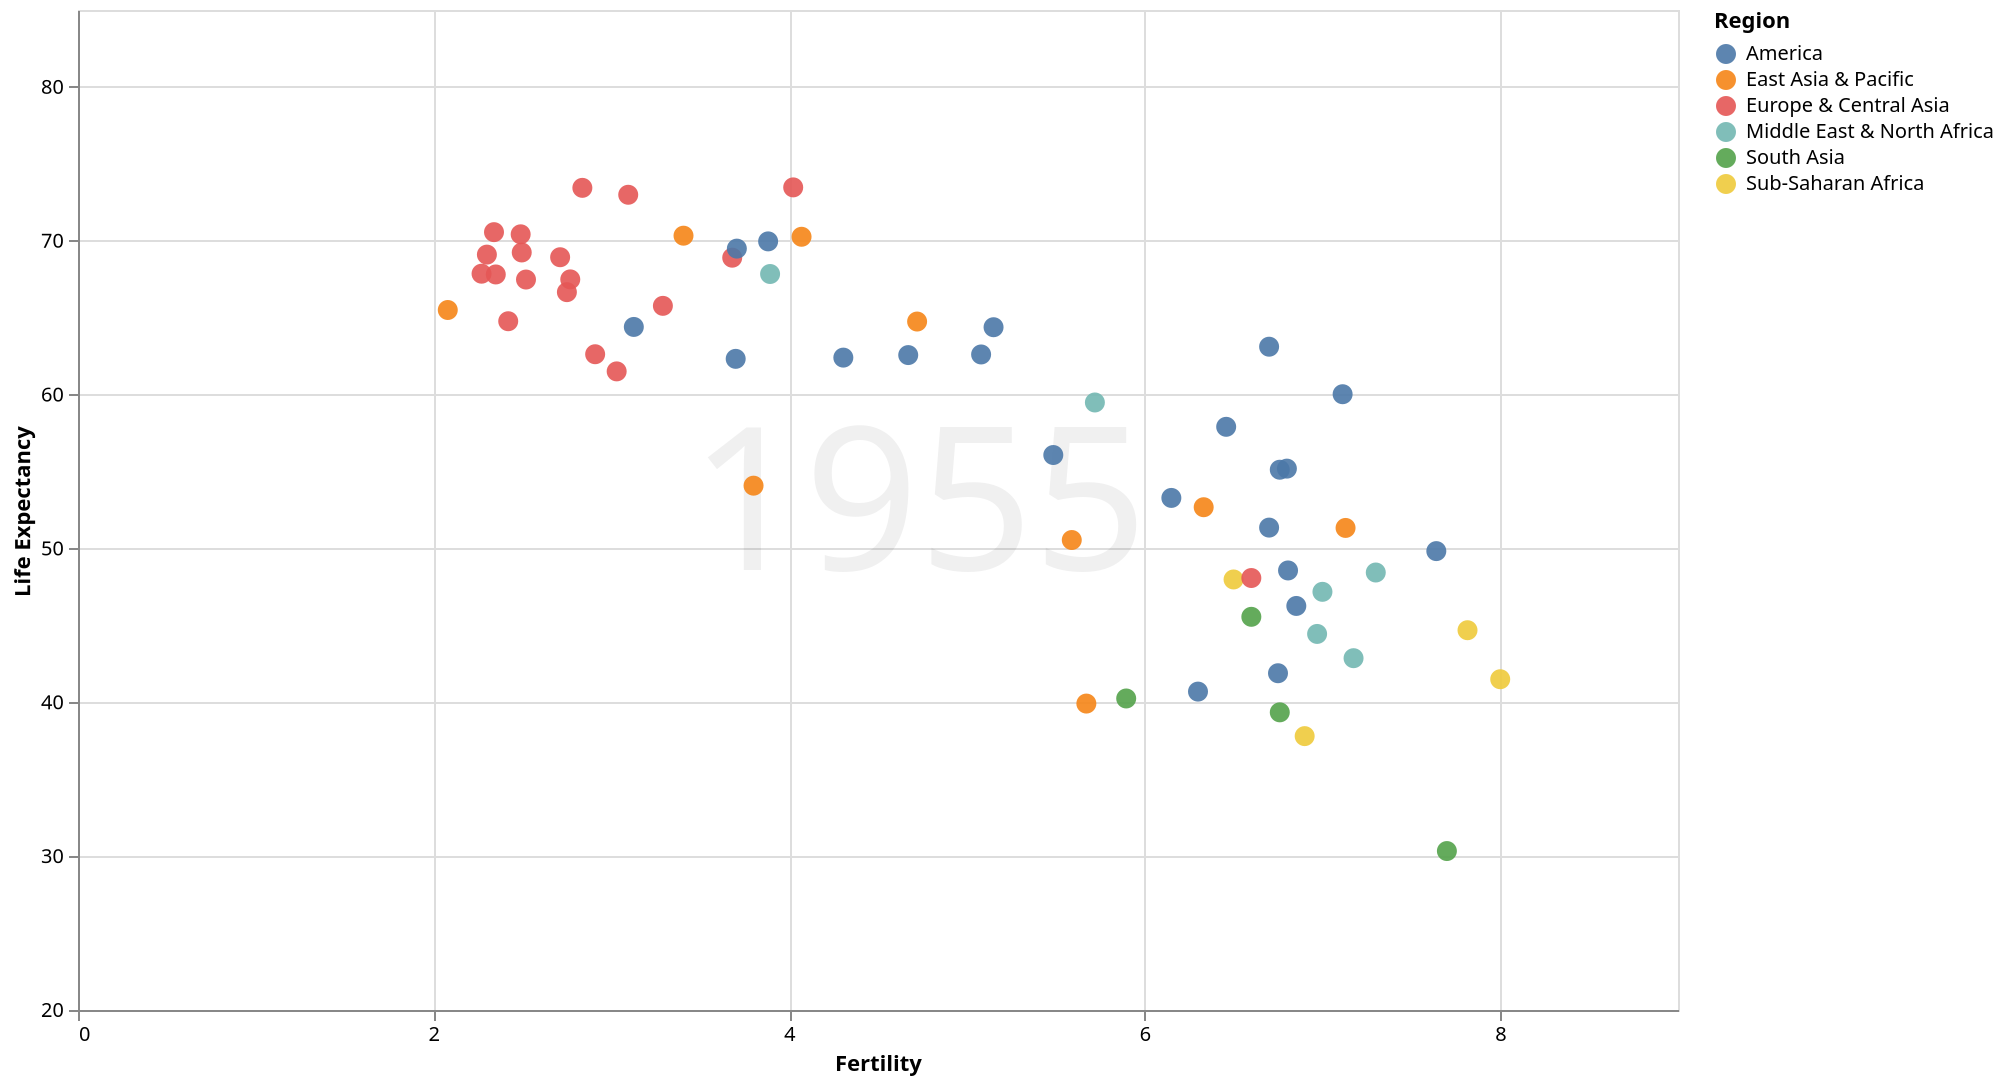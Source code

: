 {"$schema": "https://vega.github.io/schema/vega-lite/v4.json", "description": "An interactive scatter plot of global health statistics by country and year.", "data": {"values": [{"year": 1955, "country": "Afghanistan", "cluster": 0, "pop": 8891209, "life_expect": 30.332, "fertility": 7.7}, {"year": 1960, "country": "Afghanistan", "cluster": 0, "pop": 9829450, "life_expect": 31.997, "fertility": 7.7}, {"year": 1965, "country": "Afghanistan", "cluster": 0, "pop": 10997885, "life_expect": 34.02, "fertility": 7.7}, {"year": 1970, "country": "Afghanistan", "cluster": 0, "pop": 12430623, "life_expect": 36.088, "fertility": 7.7}, {"year": 1975, "country": "Afghanistan", "cluster": 0, "pop": 14132019, "life_expect": 38.438, "fertility": 7.7}, {"year": 1980, "country": "Afghanistan", "cluster": 0, "pop": 15112149, "life_expect": 39.854, "fertility": 7.8}, {"year": 1985, "country": "Afghanistan", "cluster": 0, "pop": 13796928, "life_expect": 40.822, "fertility": 7.9}, {"year": 1990, "country": "Afghanistan", "cluster": 0, "pop": 14669339, "life_expect": 41.674, "fertility": 8}, {"year": 1995, "country": "Afghanistan", "cluster": 0, "pop": 20881480, "life_expect": 41.763, "fertility": 8}, {"year": 2000, "country": "Afghanistan", "cluster": 0, "pop": 23898198, "life_expect": 42.129, "fertility": 7.4792}, {"year": 2005, "country": "Afghanistan", "cluster": 0, "pop": 29928987, "life_expect": 43.828, "fertility": 7.0685}, {"year": 1955, "country": "Argentina", "cluster": 3, "pop": 18927821, "life_expect": 64.399, "fertility": 3.1265}, {"year": 1960, "country": "Argentina", "cluster": 3, "pop": 20616009, "life_expect": 65.142, "fertility": 3.0895}, {"year": 1965, "country": "Argentina", "cluster": 3, "pop": 22283100, "life_expect": 65.634, "fertility": 3.049}, {"year": 1970, "country": "Argentina", "cluster": 3, "pop": 23962313, "life_expect": 67.065, "fertility": 3.1455}, {"year": 1975, "country": "Argentina", "cluster": 3, "pop": 26081880, "life_expect": 68.481, "fertility": 3.44}, {"year": 1980, "country": "Argentina", "cluster": 3, "pop": 28369799, "life_expect": 69.942, "fertility": 3.15}, {"year": 1985, "country": "Argentina", "cluster": 3, "pop": 30675059, "life_expect": 70.774, "fertility": 3.053}, {"year": 1990, "country": "Argentina", "cluster": 3, "pop": 33022202, "life_expect": 71.868, "fertility": 2.9}, {"year": 1995, "country": "Argentina", "cluster": 3, "pop": 35311049, "life_expect": 73.275, "fertility": 2.63}, {"year": 2000, "country": "Argentina", "cluster": 3, "pop": 37497728, "life_expect": 74.34, "fertility": 2.35}, {"year": 2005, "country": "Argentina", "cluster": 3, "pop": 39537943, "life_expect": 75.32, "fertility": 2.254}, {"year": 1955, "country": "Aruba", "cluster": 3, "pop": 53865, "life_expect": 64.381, "fertility": 5.15}, {"year": 1960, "country": "Aruba", "cluster": 3, "pop": 57203, "life_expect": 66.606, "fertility": 4.399}, {"year": 1965, "country": "Aruba", "cluster": 3, "pop": 59020, "life_expect": 68.336, "fertility": 3.301}, {"year": 1970, "country": "Aruba", "cluster": 3, "pop": 59039, "life_expect": 70.941, "fertility": 2.651}, {"year": 1975, "country": "Aruba", "cluster": 3, "pop": 59390, "life_expect": 71.83, "fertility": 2.45}, {"year": 1980, "country": "Aruba", "cluster": 3, "pop": 60266, "life_expect": 74.116, "fertility": 2.358}, {"year": 1985, "country": "Aruba", "cluster": 3, "pop": 64129, "life_expect": 74.494, "fertility": 2.3}, {"year": 1990, "country": "Aruba", "cluster": 3, "pop": 66653, "life_expect": 74.108, "fertility": 2.28}, {"year": 1995, "country": "Aruba", "cluster": 3, "pop": 67836, "life_expect": 73.011, "fertility": 2.208}, {"year": 2000, "country": "Aruba", "cluster": 3, "pop": 69539, "life_expect": 73.451, "fertility": 2.124}, {"year": 2005, "country": "Aruba", "cluster": 3, "pop": 71566, "life_expect": 74.239, "fertility": 2.04}, {"year": 1955, "country": "Australia", "cluster": 4, "pop": 9277087, "life_expect": 70.33, "fertility": 3.406}, {"year": 1960, "country": "Australia", "cluster": 4, "pop": 10361273, "life_expect": 70.93, "fertility": 3.274}, {"year": 1965, "country": "Australia", "cluster": 4, "pop": 11439384, "life_expect": 71.1, "fertility": 2.871}, {"year": 1970, "country": "Australia", "cluster": 4, "pop": 12660160, "life_expect": 71.93, "fertility": 2.535}, {"year": 1975, "country": "Australia", "cluster": 4, "pop": 13771400, "life_expect": 73.49, "fertility": 1.989}, {"year": 1980, "country": "Australia", "cluster": 4, "pop": 14615900, "life_expect": 74.74, "fertility": 1.907}, {"year": 1985, "country": "Australia", "cluster": 4, "pop": 15788300, "life_expect": 76.32, "fertility": 1.859}, {"year": 1990, "country": "Australia", "cluster": 4, "pop": 17022133, "life_expect": 77.56, "fertility": 1.86}, {"year": 1995, "country": "Australia", "cluster": 4, "pop": 18116171, "life_expect": 78.83, "fertility": 1.776}, {"year": 2000, "country": "Australia", "cluster": 4, "pop": 19164620, "life_expect": 80.37, "fertility": 1.756}, {"year": 2005, "country": "Australia", "cluster": 4, "pop": 20090437, "life_expect": 81.235, "fertility": 1.788}, {"year": 1955, "country": "Austria", "cluster": 1, "pop": 6946885, "life_expect": 67.48, "fertility": 2.52}, {"year": 1960, "country": "Austria", "cluster": 1, "pop": 7047437, "life_expect": 69.54, "fertility": 2.78}, {"year": 1965, "country": "Austria", "cluster": 1, "pop": 7270889, "life_expect": 70.14, "fertility": 2.53}, {"year": 1970, "country": "Austria", "cluster": 1, "pop": 7467086, "life_expect": 70.63, "fertility": 2.02}, {"year": 1975, "country": "Austria", "cluster": 1, "pop": 7578903, "life_expect": 72.17, "fertility": 1.64}, {"year": 1980, "country": "Austria", "cluster": 1, "pop": 7549433, "life_expect": 73.18, "fertility": 1.62}, {"year": 1985, "country": "Austria", "cluster": 1, "pop": 7559776, "life_expect": 74.94, "fertility": 1.45}, {"year": 1990, "country": "Austria", "cluster": 1, "pop": 7722953, "life_expect": 76.04, "fertility": 1.47}, {"year": 1995, "country": "Austria", "cluster": 1, "pop": 8047433, "life_expect": 77.51, "fertility": 1.388}, {"year": 2000, "country": "Austria", "cluster": 1, "pop": 8113413, "life_expect": 78.98, "fertility": 1.382}, {"year": 2005, "country": "Austria", "cluster": 1, "pop": 8184691, "life_expect": 79.829, "fertility": 1.42}, {"year": 1955, "country": "Bahamas", "cluster": 3, "pop": 87138, "life_expect": 62.405, "fertility": 4.305}, {"year": 1960, "country": "Bahamas", "cluster": 3, "pop": 112234, "life_expect": 64.209, "fertility": 4.503}, {"year": 1965, "country": "Bahamas", "cluster": 3, "pop": 139205, "life_expect": 65.795, "fertility": 3.794}, {"year": 1970, "country": "Bahamas", "cluster": 3, "pop": 170323, "life_expect": 66.515, "fertility": 3.444}, {"year": 1975, "country": "Bahamas", "cluster": 3, "pop": 189139, "life_expect": 67.199, "fertility": 3.221}, {"year": 1980, "country": "Bahamas", "cluster": 3, "pop": 209944, "life_expect": 67.874, "fertility": 3.16}, {"year": 1985, "country": "Bahamas", "cluster": 3, "pop": 234988, "life_expect": 69.524, "fertility": 2.62}, {"year": 1990, "country": "Bahamas", "cluster": 3, "pop": 257253, "life_expect": 69.171, "fertility": 2.6}, {"year": 1995, "country": "Bahamas", "cluster": 3, "pop": 275303, "life_expect": 68.472, "fertility": 2.4}, {"year": 2000, "country": "Bahamas", "cluster": 3, "pop": 290075, "life_expect": 71.068, "fertility": 2.1111}, {"year": 2005, "country": "Bahamas", "cluster": 3, "pop": 301790, "life_expect": 73.495, "fertility": 2.0221}, {"year": 1955, "country": "Bangladesh", "cluster": 0, "pop": 49601520, "life_expect": 39.348, "fertility": 6.76}, {"year": 1960, "country": "Bangladesh", "cluster": 0, "pop": 54621538, "life_expect": 41.216, "fertility": 6.85}, {"year": 1965, "country": "Bangladesh", "cluster": 0, "pop": 60332117, "life_expect": 43.453, "fertility": 6.6}, {"year": 1970, "country": "Bangladesh", "cluster": 0, "pop": 67402621, "life_expect": 45.252, "fertility": 6.15}, {"year": 1975, "country": "Bangladesh", "cluster": 0, "pop": 76253310, "life_expect": 46.923, "fertility": 5.6}, {"year": 1980, "country": "Bangladesh", "cluster": 0, "pop": 88076996, "life_expect": 50.009, "fertility": 5.25}, {"year": 1985, "country": "Bangladesh", "cluster": 0, "pop": 99752733, "life_expect": 52.819, "fertility": 4.629}, {"year": 1990, "country": "Bangladesh", "cluster": 0, "pop": 109896945, "life_expect": 56.018, "fertility": 4.117}, {"year": 1995, "country": "Bangladesh", "cluster": 0, "pop": 119186448, "life_expect": 59.412, "fertility": 3.5043}, {"year": 2000, "country": "Bangladesh", "cluster": 0, "pop": 130406594, "life_expect": 62.013, "fertility": 3.224}, {"year": 2005, "country": "Bangladesh", "cluster": 0, "pop": 144319628, "life_expect": 64.062, "fertility": 2.826}, {"year": 1955, "country": "Barbados", "cluster": 3, "pop": 227255, "life_expect": 62.57, "fertility": 4.67}, {"year": 1960, "country": "Barbados", "cluster": 3, "pop": 232339, "life_expect": 65.87, "fertility": 4.26}, {"year": 1965, "country": "Barbados", "cluster": 3, "pop": 234980, "life_expect": 67.62, "fertility": 3.45}, {"year": 1970, "country": "Barbados", "cluster": 3, "pop": 238756, "life_expect": 69.42, "fertility": 2.74}, {"year": 1975, "country": "Barbados", "cluster": 3, "pop": 247147, "life_expect": 71.27, "fertility": 2.19}, {"year": 1980, "country": "Barbados", "cluster": 3, "pop": 251966, "life_expect": 72.695, "fertility": 1.92}, {"year": 1985, "country": "Barbados", "cluster": 3, "pop": 257446, "life_expect": 74.027, "fertility": 1.75}, {"year": 1990, "country": "Barbados", "cluster": 3, "pop": 262624, "life_expect": 74.894, "fertility": 1.6}, {"year": 1995, "country": "Barbados", "cluster": 3, "pop": 267907, "life_expect": 74.912, "fertility": 1.5}, {"year": 2000, "country": "Barbados", "cluster": 3, "pop": 273483, "life_expect": 75.97, "fertility": 1.5}, {"year": 2005, "country": "Barbados", "cluster": 3, "pop": 278870, "life_expect": 77.296, "fertility": 1.5}, {"year": 1955, "country": "Belgium", "cluster": 1, "pop": 8868475, "life_expect": 69.24, "fertility": 2.496}, {"year": 1960, "country": "Belgium", "cluster": 1, "pop": 9118700, "life_expect": 70.25, "fertility": 2.644}, {"year": 1965, "country": "Belgium", "cluster": 1, "pop": 9448100, "life_expect": 70.94, "fertility": 2.392}, {"year": 1970, "country": "Belgium", "cluster": 1, "pop": 9637800, "life_expect": 71.44, "fertility": 2.015}, {"year": 1975, "country": "Belgium", "cluster": 1, "pop": 9794800, "life_expect": 72.8, "fertility": 1.705}, {"year": 1980, "country": "Belgium", "cluster": 1, "pop": 9846800, "life_expect": 73.93, "fertility": 1.595}, {"year": 1985, "country": "Belgium", "cluster": 1, "pop": 9858200, "life_expect": 75.35, "fertility": 1.559}, {"year": 1990, "country": "Belgium", "cluster": 1, "pop": 9969310, "life_expect": 76.46, "fertility": 1.613}, {"year": 1995, "country": "Belgium", "cluster": 1, "pop": 10155459, "life_expect": 77.53, "fertility": 1.604}, {"year": 2000, "country": "Belgium", "cluster": 1, "pop": 10263618, "life_expect": 78.32, "fertility": 1.638}, {"year": 2005, "country": "Belgium", "cluster": 1, "pop": 10364388, "life_expect": 79.441, "fertility": 1.646}, {"year": 1955, "country": "Bolivia", "cluster": 3, "pop": 3074311, "life_expect": 41.89, "fertility": 6.75}, {"year": 1960, "country": "Bolivia", "cluster": 3, "pop": 3434073, "life_expect": 43.428, "fertility": 6.63}, {"year": 1965, "country": "Bolivia", "cluster": 3, "pop": 3853315, "life_expect": 45.032, "fertility": 6.56}, {"year": 1970, "country": "Bolivia", "cluster": 3, "pop": 4346218, "life_expect": 46.714, "fertility": 6.5}, {"year": 1975, "country": "Bolivia", "cluster": 3, "pop": 4914316, "life_expect": 50.023, "fertility": 5.8}, {"year": 1980, "country": "Bolivia", "cluster": 3, "pop": 5441298, "life_expect": 53.859, "fertility": 5.2995}, {"year": 1985, "country": "Bolivia", "cluster": 3, "pop": 5934935, "life_expect": 57.251, "fertility": 5}, {"year": 1990, "country": "Bolivia", "cluster": 3, "pop": 6573900, "life_expect": 59.957, "fertility": 4.8}, {"year": 1995, "country": "Bolivia", "cluster": 3, "pop": 7376582, "life_expect": 62.05, "fertility": 4.324}, {"year": 2000, "country": "Bolivia", "cluster": 3, "pop": 8152620, "life_expect": 63.883, "fertility": 3.9585}, {"year": 2005, "country": "Bolivia", "cluster": 3, "pop": 8857870, "life_expect": 65.554, "fertility": 3.5}, {"year": 1955, "country": "Brazil", "cluster": 3, "pop": 61773546, "life_expect": 53.285, "fertility": 6.1501}, {"year": 1960, "country": "Brazil", "cluster": 3, "pop": 71694810, "life_expect": 55.665, "fertility": 6.1501}, {"year": 1965, "country": "Brazil", "cluster": 3, "pop": 83092908, "life_expect": 57.632, "fertility": 5.38}, {"year": 1970, "country": "Brazil", "cluster": 3, "pop": 95684297, "life_expect": 59.504, "fertility": 4.7175}, {"year": 1975, "country": "Brazil", "cluster": 3, "pop": 108823732, "life_expect": 61.489, "fertility": 4.305}, {"year": 1980, "country": "Brazil", "cluster": 3, "pop": 122958132, "life_expect": 63.336, "fertility": 3.8}, {"year": 1985, "country": "Brazil", "cluster": 3, "pop": 137302933, "life_expect": 65.205, "fertility": 3.1}, {"year": 1990, "country": "Brazil", "cluster": 3, "pop": 151083809, "life_expect": 67.057, "fertility": 2.6}, {"year": 1995, "country": "Brazil", "cluster": 3, "pop": 163542501, "life_expect": 69.388, "fertility": 2.45}, {"year": 2000, "country": "Brazil", "cluster": 3, "pop": 175552771, "life_expect": 71.006, "fertility": 2.345}, {"year": 2005, "country": "Brazil", "cluster": 3, "pop": 186112794, "life_expect": 72.39, "fertility": 2.245}, {"year": 1955, "country": "Canada", "cluster": 3, "pop": 16050356, "life_expect": 69.96, "fertility": 3.882}, {"year": 1960, "country": "Canada", "cluster": 3, "pop": 18266765, "life_expect": 71.3, "fertility": 3.675}, {"year": 1965, "country": "Canada", "cluster": 3, "pop": 20071104, "life_expect": 72.13, "fertility": 2.61}, {"year": 1970, "country": "Canada", "cluster": 3, "pop": 21749986, "life_expect": 72.88, "fertility": 1.976}, {"year": 1975, "country": "Canada", "cluster": 3, "pop": 23209200, "life_expect": 74.21, "fertility": 1.734}, {"year": 1980, "country": "Canada", "cluster": 3, "pop": 24593300, "life_expect": 75.76, "fertility": 1.634}, {"year": 1985, "country": "Canada", "cluster": 3, "pop": 25941600, "life_expect": 76.86, "fertility": 1.616}, {"year": 1990, "country": "Canada", "cluster": 3, "pop": 27790600, "life_expect": 77.95, "fertility": 1.694}, {"year": 1995, "country": "Canada", "cluster": 3, "pop": 29619002, "life_expect": 78.61, "fertility": 1.564}, {"year": 2000, "country": "Canada", "cluster": 3, "pop": 31278097, "life_expect": 79.77, "fertility": 1.522}, {"year": 2005, "country": "Canada", "cluster": 3, "pop": 32805041, "life_expect": 80.653, "fertility": 1.527}, {"year": 1955, "country": "Chile", "cluster": 3, "pop": 6743269, "life_expect": 56.074, "fertility": 5.486}, {"year": 1960, "country": "Chile", "cluster": 3, "pop": 7585349, "life_expect": 57.924, "fertility": 5.4385}, {"year": 1965, "country": "Chile", "cluster": 3, "pop": 8509950, "life_expect": 60.523, "fertility": 4.4405}, {"year": 1970, "country": "Chile", "cluster": 3, "pop": 9368558, "life_expect": 63.441, "fertility": 3.63}, {"year": 1975, "country": "Chile", "cluster": 3, "pop": 10251542, "life_expect": 67.052, "fertility": 2.803}, {"year": 1980, "country": "Chile", "cluster": 3, "pop": 11093718, "life_expect": 70.565, "fertility": 2.671}, {"year": 1985, "country": "Chile", "cluster": 3, "pop": 12066701, "life_expect": 72.492, "fertility": 2.65}, {"year": 1990, "country": "Chile", "cluster": 3, "pop": 13127760, "life_expect": 74.126, "fertility": 2.55}, {"year": 1995, "country": "Chile", "cluster": 3, "pop": 14205449, "life_expect": 75.816, "fertility": 2.21}, {"year": 2000, "country": "Chile", "cluster": 3, "pop": 15153450, "life_expect": 77.86, "fertility": 2}, {"year": 2005, "country": "Chile", "cluster": 3, "pop": 15980912, "life_expect": 78.553, "fertility": 1.944}, {"year": 1955, "country": "China", "cluster": 4, "pop": 608655000, "life_expect": 50.54896, "fertility": 5.59}, {"year": 1960, "country": "China", "cluster": 4, "pop": 667070000, "life_expect": 44.50136, "fertility": 5.72}, {"year": 1965, "country": "China", "cluster": 4, "pop": 715185000, "life_expect": 58.38112, "fertility": 6.06}, {"year": 1970, "country": "China", "cluster": 4, "pop": 818315000, "life_expect": 63.11888, "fertility": 4.86}, {"year": 1975, "country": "China", "cluster": 4, "pop": 916395000, "life_expect": 63.96736, "fertility": 3.32}, {"year": 1980, "country": "China", "cluster": 4, "pop": 981235000, "life_expect": 65.525, "fertility": 2.55}, {"year": 1985, "country": "China", "cluster": 4, "pop": 1051040000, "life_expect": 67.274, "fertility": 2.46}, {"year": 1990, "country": "China", "cluster": 4, "pop": 1135185000, "life_expect": 68.69, "fertility": 1.92}, {"year": 1995, "country": "China", "cluster": 4, "pop": 1204855000, "life_expect": 70.426, "fertility": 1.781}, {"year": 2000, "country": "China", "cluster": 4, "pop": 1262645000, "life_expect": 72.028, "fertility": 1.7}, {"year": 2005, "country": "China", "cluster": 4, "pop": 1303182268, "life_expect": 72.961, "fertility": 1.725}, {"year": 1955, "country": "Colombia", "cluster": 3, "pop": 13588405, "life_expect": 55.118, "fertility": 6.76}, {"year": 1960, "country": "Colombia", "cluster": 3, "pop": 15952727, "life_expect": 57.863, "fertility": 6.76}, {"year": 1965, "country": "Colombia", "cluster": 3, "pop": 18646175, "life_expect": 59.963, "fertility": 6.18}, {"year": 1970, "country": "Colombia", "cluster": 3, "pop": 21429658, "life_expect": 61.623, "fertility": 5.0005}, {"year": 1975, "country": "Colombia", "cluster": 3, "pop": 24114177, "life_expect": 63.837, "fertility": 4.3385}, {"year": 1980, "country": "Colombia", "cluster": 3, "pop": 26582811, "life_expect": 66.653, "fertility": 3.685}, {"year": 1985, "country": "Colombia", "cluster": 3, "pop": 29678395, "life_expect": 67.768, "fertility": 3.172}, {"year": 1990, "country": "Colombia", "cluster": 3, "pop": 32858579, "life_expect": 68.421, "fertility": 2.93005}, {"year": 1995, "country": "Colombia", "cluster": 3, "pop": 36280883, "life_expect": 70.313, "fertility": 2.7}, {"year": 2000, "country": "Colombia", "cluster": 3, "pop": 39685655, "life_expect": 71.682, "fertility": 2.4705}, {"year": 2005, "country": "Colombia", "cluster": 3, "pop": 42954279, "life_expect": 72.889, "fertility": 2.2205}, {"year": 1955, "country": "Costa Rica", "cluster": 3, "pop": 1031782, "life_expect": 60.026, "fertility": 7.1135}, {"year": 1960, "country": "Costa Rica", "cluster": 3, "pop": 1248022, "life_expect": 62.842, "fertility": 7.2245}, {"year": 1965, "country": "Costa Rica", "cluster": 3, "pop": 1487605, "life_expect": 65.424, "fertility": 5.801}, {"year": 1970, "country": "Costa Rica", "cluster": 3, "pop": 1735523, "life_expect": 67.849, "fertility": 4.346}, {"year": 1975, "country": "Costa Rica", "cluster": 3, "pop": 1991580, "life_expect": 70.75, "fertility": 3.7755}, {"year": 1980, "country": "Costa Rica", "cluster": 3, "pop": 2299124, "life_expect": 73.45, "fertility": 3.527}, {"year": 1985, "country": "Costa Rica", "cluster": 3, "pop": 2643808, "life_expect": 74.752, "fertility": 3.374}, {"year": 1990, "country": "Costa Rica", "cluster": 3, "pop": 3027175, "life_expect": 75.713, "fertility": 2.945}, {"year": 1995, "country": "Costa Rica", "cluster": 3, "pop": 3383786, "life_expect": 77.26, "fertility": 2.5835}, {"year": 2000, "country": "Costa Rica", "cluster": 3, "pop": 3710558, "life_expect": 78.123, "fertility": 2.2815}, {"year": 2005, "country": "Costa Rica", "cluster": 3, "pop": 4016173, "life_expect": 78.782, "fertility": 2.0985}, {"year": 1955, "country": "Croatia", "cluster": 1, "pop": 3955526, "life_expect": 64.77, "fertility": 2.42}, {"year": 1960, "country": "Croatia", "cluster": 1, "pop": 4036145, "life_expect": 67.13, "fertility": 2.27}, {"year": 1965, "country": "Croatia", "cluster": 1, "pop": 4133313, "life_expect": 68.5, "fertility": 2.09}, {"year": 1970, "country": "Croatia", "cluster": 1, "pop": 4205389, "life_expect": 69.61, "fertility": 1.96}, {"year": 1975, "country": "Croatia", "cluster": 1, "pop": 4255000, "life_expect": 70.64, "fertility": 2.02}, {"year": 1980, "country": "Croatia", "cluster": 1, "pop": 4383000, "life_expect": 70.46, "fertility": 1.96}, {"year": 1985, "country": "Croatia", "cluster": 1, "pop": 4457874, "life_expect": 71.52, "fertility": 1.84}, {"year": 1990, "country": "Croatia", "cluster": 1, "pop": 4508347, "life_expect": 72.527, "fertility": 1.52}, {"year": 1995, "country": "Croatia", "cluster": 1, "pop": 4496683, "life_expect": 73.68, "fertility": 1.537}, {"year": 2000, "country": "Croatia", "cluster": 1, "pop": 4410830, "life_expect": 74.876, "fertility": 1.348}, {"year": 2005, "country": "Croatia", "cluster": 1, "pop": 4495904, "life_expect": 75.748, "fertility": 1.346}, {"year": 1955, "country": "Cuba", "cluster": 3, "pop": 6381106, "life_expect": 62.325, "fertility": 3.6995}, {"year": 1960, "country": "Cuba", "cluster": 3, "pop": 7027210, "life_expect": 65.246, "fertility": 4.6805}, {"year": 1965, "country": "Cuba", "cluster": 3, "pop": 7809916, "life_expect": 68.29, "fertility": 4.3}, {"year": 1970, "country": "Cuba", "cluster": 3, "pop": 8542746, "life_expect": 70.723, "fertility": 3.6}, {"year": 1975, "country": "Cuba", "cluster": 3, "pop": 9290074, "life_expect": 72.649, "fertility": 2.15}, {"year": 1980, "country": "Cuba", "cluster": 3, "pop": 9652975, "life_expect": 73.717, "fertility": 1.8495}, {"year": 1985, "country": "Cuba", "cluster": 3, "pop": 10078658, "life_expect": 74.174, "fertility": 1.8495}, {"year": 1990, "country": "Cuba", "cluster": 3, "pop": 10544793, "life_expect": 74.414, "fertility": 1.6505}, {"year": 1995, "country": "Cuba", "cluster": 3, "pop": 10896802, "life_expect": 76.151, "fertility": 1.6095}, {"year": 2000, "country": "Cuba", "cluster": 3, "pop": 11134273, "life_expect": 77.158, "fertility": 1.63}, {"year": 2005, "country": "Cuba", "cluster": 3, "pop": 11346670, "life_expect": 78.273, "fertility": 1.49}, {"year": 1955, "country": "Dominican Republic", "cluster": 3, "pop": 2737257, "life_expect": 49.828, "fertility": 7.6405}, {"year": 1960, "country": "Dominican Republic", "cluster": 3, "pop": 3231488, "life_expect": 53.459, "fertility": 7.3505}, {"year": 1965, "country": "Dominican Republic", "cluster": 3, "pop": 3805881, "life_expect": 56.751, "fertility": 6.6495}, {"year": 1970, "country": "Dominican Republic", "cluster": 3, "pop": 4422755, "life_expect": 59.631, "fertility": 5.71}, {"year": 1975, "country": "Dominican Republic", "cluster": 3, "pop": 5048499, "life_expect": 61.788, "fertility": 4.76}, {"year": 1980, "country": "Dominican Republic", "cluster": 3, "pop": 5696855, "life_expect": 63.727, "fertility": 4}, {"year": 1985, "country": "Dominican Republic", "cluster": 3, "pop": 6377765, "life_expect": 66.046, "fertility": 3.47}, {"year": 1990, "country": "Dominican Republic", "cluster": 3, "pop": 7077651, "life_expect": 68.457, "fertility": 3.1995}, {"year": 1995, "country": "Dominican Republic", "cluster": 3, "pop": 7730224, "life_expect": 69.957, "fertility": 3.05}, {"year": 2000, "country": "Dominican Republic", "cluster": 3, "pop": 8385828, "life_expect": 70.847, "fertility": 2.95}, {"year": 2005, "country": "Dominican Republic", "cluster": 3, "pop": 9049595, "life_expect": 72.235, "fertility": 2.81}, {"year": 1955, "country": "Ecuador", "cluster": 3, "pop": 3842399, "life_expect": 51.356, "fertility": 6.7}, {"year": 1960, "country": "Ecuador", "cluster": 3, "pop": 4415956, "life_expect": 54.64, "fertility": 6.7}, {"year": 1965, "country": "Ecuador", "cluster": 3, "pop": 5117779, "life_expect": 56.678, "fertility": 6.5}, {"year": 1970, "country": "Ecuador", "cluster": 3, "pop": 5939246, "life_expect": 58.796, "fertility": 6.0005}, {"year": 1975, "country": "Ecuador", "cluster": 3, "pop": 6871698, "life_expect": 61.31, "fertility": 5.4005}, {"year": 1980, "country": "Ecuador", "cluster": 3, "pop": 7920499, "life_expect": 64.342, "fertility": 4.7005}, {"year": 1985, "country": "Ecuador", "cluster": 3, "pop": 9061664, "life_expect": 67.231, "fertility": 4}, {"year": 1990, "country": "Ecuador", "cluster": 3, "pop": 10318036, "life_expect": 69.613, "fertility": 3.4005}, {"year": 1995, "country": "Ecuador", "cluster": 3, "pop": 11438004, "life_expect": 72.312, "fertility": 3.1}, {"year": 2000, "country": "Ecuador", "cluster": 3, "pop": 12505204, "life_expect": 74.173, "fertility": 2.8175}, {"year": 2005, "country": "Ecuador", "cluster": 3, "pop": 13363593, "life_expect": 74.994, "fertility": 2.578}, {"year": 1955, "country": "Egypt", "cluster": 5, "pop": 23855527, "life_expect": 44.444, "fertility": 6.97}, {"year": 1960, "country": "Egypt", "cluster": 5, "pop": 26846610, "life_expect": 46.992, "fertility": 7.073}, {"year": 1965, "country": "Egypt", "cluster": 5, "pop": 30265148, "life_expect": 49.293, "fertility": 6.56}, {"year": 1970, "country": "Egypt", "cluster": 5, "pop": 33574026, "life_expect": 51.137, "fertility": 5.855}, {"year": 1975, "country": "Egypt", "cluster": 5, "pop": 36952499, "life_expect": 53.319, "fertility": 5.609}, {"year": 1980, "country": "Egypt", "cluster": 5, "pop": 42634215, "life_expect": 56.006, "fertility": 5.332}, {"year": 1985, "country": "Egypt", "cluster": 5, "pop": 50052381, "life_expect": 59.797, "fertility": 4.833}, {"year": 1990, "country": "Egypt", "cluster": 5, "pop": 56694413, "life_expect": 63.674, "fertility": 3.908}, {"year": 1995, "country": "Egypt", "cluster": 5, "pop": 63321615, "life_expect": 67.217, "fertility": 3.5}, {"year": 2000, "country": "Egypt", "cluster": 5, "pop": 70492342, "life_expect": 69.806, "fertility": 3.174}, {"year": 2005, "country": "Egypt", "cluster": 5, "pop": 77505756, "life_expect": 71.338, "fertility": 2.891}, {"year": 1955, "country": "El Salvador", "cluster": 3, "pop": 2221139, "life_expect": 48.57, "fertility": 6.8065}, {"year": 1960, "country": "El Salvador", "cluster": 3, "pop": 2581583, "life_expect": 52.307, "fertility": 6.847}, {"year": 1965, "country": "El Salvador", "cluster": 3, "pop": 3017852, "life_expect": 55.855, "fertility": 6.621}, {"year": 1970, "country": "El Salvador", "cluster": 3, "pop": 3603907, "life_expect": 58.207, "fertility": 6.0995}, {"year": 1975, "country": "El Salvador", "cluster": 3, "pop": 4071179, "life_expect": 56.696, "fertility": 5.5996}, {"year": 1980, "country": "El Salvador", "cluster": 3, "pop": 4566199, "life_expect": 56.604, "fertility": 4.5}, {"year": 1985, "country": "El Salvador", "cluster": 3, "pop": 4664361, "life_expect": 63.154, "fertility": 3.901}, {"year": 1990, "country": "El Salvador", "cluster": 3, "pop": 5099884, "life_expect": 66.798, "fertility": 3.52}, {"year": 1995, "country": "El Salvador", "cluster": 3, "pop": 5568437, "life_expect": 69.535, "fertility": 3.17}, {"year": 2000, "country": "El Salvador", "cluster": 3, "pop": 6122515, "life_expect": 70.734, "fertility": 2.883}, {"year": 2005, "country": "El Salvador", "cluster": 3, "pop": 6704932, "life_expect": 71.878, "fertility": 2.6825}, {"year": 1955, "country": "Finland", "cluster": 1, "pop": 4234900, "life_expect": 67.49, "fertility": 2.769}, {"year": 1960, "country": "Finland", "cluster": 1, "pop": 4429600, "life_expect": 68.75, "fertility": 2.66}, {"year": 1965, "country": "Finland", "cluster": 1, "pop": 4563732, "life_expect": 69.83, "fertility": 2.191}, {"year": 1970, "country": "Finland", "cluster": 1, "pop": 4606307, "life_expect": 70.87, "fertility": 1.623}, {"year": 1975, "country": "Finland", "cluster": 1, "pop": 4711439, "life_expect": 72.52, "fertility": 1.663}, {"year": 1980, "country": "Finland", "cluster": 1, "pop": 4779535, "life_expect": 74.55, "fertility": 1.685}, {"year": 1985, "country": "Finland", "cluster": 1, "pop": 4901783, "life_expect": 74.83, "fertility": 1.66}, {"year": 1990, "country": "Finland", "cluster": 1, "pop": 4986431, "life_expect": 75.7, "fertility": 1.819}, {"year": 1995, "country": "Finland", "cluster": 1, "pop": 5104654, "life_expect": 77.13, "fertility": 1.743}, {"year": 2000, "country": "Finland", "cluster": 1, "pop": 5168595, "life_expect": 78.37, "fertility": 1.754}, {"year": 2005, "country": "Finland", "cluster": 1, "pop": 5223442, "life_expect": 79.313, "fertility": 1.825}, {"year": 1955, "country": "France", "cluster": 1, "pop": 43427669, "life_expect": 68.93, "fertility": 2.712}, {"year": 1960, "country": "France", "cluster": 1, "pop": 45670000, "life_expect": 70.51, "fertility": 2.85}, {"year": 1965, "country": "France", "cluster": 1, "pop": 48763000, "life_expect": 71.55, "fertility": 2.607}, {"year": 1970, "country": "France", "cluster": 1, "pop": 50787000, "life_expect": 72.38, "fertility": 2.31}, {"year": 1975, "country": "France", "cluster": 1, "pop": 52758427, "life_expect": 73.83, "fertility": 1.862}, {"year": 1980, "country": "France", "cluster": 1, "pop": 53869743, "life_expect": 74.89, "fertility": 1.866}, {"year": 1985, "country": "France", "cluster": 1, "pop": 55171224, "life_expect": 76.34, "fertility": 1.805}, {"year": 1990, "country": "France", "cluster": 1, "pop": 56735161, "life_expect": 77.46, "fertility": 1.713}, {"year": 1995, "country": "France", "cluster": 1, "pop": 58149727, "life_expect": 78.64, "fertility": 1.7624}, {"year": 2000, "country": "France", "cluster": 1, "pop": 59381628, "life_expect": 79.59, "fertility": 1.8833}, {"year": 2005, "country": "France", "cluster": 1, "pop": 60656178, "life_expect": 80.657, "fertility": 1.8916}, {"year": 1955, "country": "Georgia", "cluster": 1, "pop": 3827154, "life_expect": 62.625, "fertility": 2.909}, {"year": 1960, "country": "Georgia", "cluster": 1, "pop": 4146570, "life_expect": 64.644, "fertility": 2.979}, {"year": 1965, "country": "Georgia", "cluster": 1, "pop": 4464959, "life_expect": 66.654, "fertility": 2.611}, {"year": 1970, "country": "Georgia", "cluster": 1, "pop": 4694491, "life_expect": 68.158, "fertility": 2.601}, {"year": 1975, "country": "Georgia", "cluster": 1, "pop": 4897656, "life_expect": 69.634, "fertility": 2.39}, {"year": 1980, "country": "Georgia", "cluster": 1, "pop": 5045697, "life_expect": 69.638, "fertility": 2.269}, {"year": 1985, "country": "Georgia", "cluster": 1, "pop": 5192957, "life_expect": 70.45, "fertility": 2.263}, {"year": 1990, "country": "Georgia", "cluster": 1, "pop": 5426207, "life_expect": 70.465, "fertility": 1.95}, {"year": 1995, "country": "Georgia", "cluster": 1, "pop": 5012952, "life_expect": 70.49, "fertility": 1.58}, {"year": 2000, "country": "Georgia", "cluster": 1, "pop": 4777209, "life_expect": 70.476, "fertility": 1.478}, {"year": 2005, "country": "Georgia", "cluster": 1, "pop": 4677401, "life_expect": 70.987, "fertility": 1.407}, {"year": 1955, "country": "Germany", "cluster": 1, "pop": 70195612, "life_expect": 69.1, "fertility": 2.3}, {"year": 1960, "country": "Germany", "cluster": 1, "pop": 72480869, "life_expect": 70.3, "fertility": 2.49}, {"year": 1965, "country": "Germany", "cluster": 1, "pop": 75638851, "life_expect": 70.8, "fertility": 2.32}, {"year": 1970, "country": "Germany", "cluster": 1, "pop": 77783164, "life_expect": 71, "fertility": 1.64}, {"year": 1975, "country": "Germany", "cluster": 1, "pop": 78682325, "life_expect": 72.5, "fertility": 1.52}, {"year": 1980, "country": "Germany", "cluster": 1, "pop": 78297904, "life_expect": 73.8, "fertility": 1.46}, {"year": 1985, "country": "Germany", "cluster": 1, "pop": 77684907, "life_expect": 74.847, "fertility": 1.43}, {"year": 1990, "country": "Germany", "cluster": 1, "pop": 79380394, "life_expect": 76.07, "fertility": 1.31}, {"year": 1995, "country": "Germany", "cluster": 1, "pop": 81653702, "life_expect": 77.34, "fertility": 1.34}, {"year": 2000, "country": "Germany", "cluster": 1, "pop": 82187909, "life_expect": 78.67, "fertility": 1.346}, {"year": 2005, "country": "Germany", "cluster": 1, "pop": 82431390, "life_expect": 79.406, "fertility": 1.36}, {"year": 1955, "country": "Greece", "cluster": 1, "pop": 7965538, "life_expect": 67.86, "fertility": 2.27}, {"year": 1960, "country": "Greece", "cluster": 1, "pop": 8327405, "life_expect": 69.51, "fertility": 2.2}, {"year": 1965, "country": "Greece", "cluster": 1, "pop": 8550333, "life_expect": 71, "fertility": 2.38}, {"year": 1970, "country": "Greece", "cluster": 1, "pop": 8792806, "life_expect": 72.34, "fertility": 2.32}, {"year": 1975, "country": "Greece", "cluster": 1, "pop": 9046542, "life_expect": 73.68, "fertility": 2.32}, {"year": 1980, "country": "Greece", "cluster": 1, "pop": 9642505, "life_expect": 75.24, "fertility": 1.96}, {"year": 1985, "country": "Greece", "cluster": 1, "pop": 9923253, "life_expect": 76.67, "fertility": 1.53}, {"year": 1990, "country": "Greece", "cluster": 1, "pop": 10129603, "life_expect": 77.03, "fertility": 1.37}, {"year": 1995, "country": "Greece", "cluster": 1, "pop": 10457554, "life_expect": 77.869, "fertility": 1.296}, {"year": 2000, "country": "Greece", "cluster": 1, "pop": 10559110, "life_expect": 78.256, "fertility": 1.277}, {"year": 2005, "country": "Greece", "cluster": 1, "pop": 10668354, "life_expect": 79.483, "fertility": 1.325}, {"year": 1955, "country": "Grenada", "cluster": 3, "pop": 84621, "life_expect": 63.114, "fertility": 6.7}, {"year": 1960, "country": "Grenada", "cluster": 3, "pop": 90148, "life_expect": 63.608, "fertility": 6.4}, {"year": 1965, "country": "Grenada", "cluster": 3, "pop": 93290, "life_expect": 64.091, "fertility": 4.8}, {"year": 1970, "country": "Grenada", "cluster": 3, "pop": 95410, "life_expect": 64.577, "fertility": 4.6}, {"year": 1975, "country": "Grenada", "cluster": 3, "pop": 95819, "life_expect": 65.035, "fertility": 4.3}, {"year": 1980, "country": "Grenada", "cluster": 3, "pop": 90164, "life_expect": 65.503, "fertility": 4.23}, {"year": 1985, "country": "Grenada", "cluster": 3, "pop": 92203, "life_expect": 66.002, "fertility": 4.14}, {"year": 1990, "country": "Grenada", "cluster": 3, "pop": 92360, "life_expect": 66.469, "fertility": 3.26}, {"year": 1995, "country": "Grenada", "cluster": 3, "pop": 90603, "life_expect": 66.986, "fertility": 2.814}, {"year": 2000, "country": "Grenada", "cluster": 3, "pop": 89312, "life_expect": 67.746, "fertility": 2.429}, {"year": 2005, "country": "Grenada", "cluster": 3, "pop": 89502, "life_expect": 68.724, "fertility": 2.302}, {"year": 1955, "country": "Haiti", "cluster": 3, "pop": 3376419, "life_expect": 40.696, "fertility": 6.3}, {"year": 1960, "country": "Haiti", "cluster": 3, "pop": 3722743, "life_expect": 43.59, "fertility": 6.3}, {"year": 1965, "country": "Haiti", "cluster": 3, "pop": 4137405, "life_expect": 46.243, "fertility": 6}, {"year": 1970, "country": "Haiti", "cluster": 3, "pop": 4604915, "life_expect": 48.042, "fertility": 5.6005}, {"year": 1975, "country": "Haiti", "cluster": 3, "pop": 4828338, "life_expect": 49.923, "fertility": 5.8}, {"year": 1980, "country": "Haiti", "cluster": 3, "pop": 5029725, "life_expect": 51.461, "fertility": 6.2099}, {"year": 1985, "country": "Haiti", "cluster": 3, "pop": 5517977, "life_expect": 53.636, "fertility": 5.69985}, {"year": 1990, "country": "Haiti", "cluster": 3, "pop": 6126101, "life_expect": 55.089, "fertility": 5.14985}, {"year": 1995, "country": "Haiti", "cluster": 3, "pop": 6675578, "life_expect": 56.671, "fertility": 4.61995}, {"year": 2000, "country": "Haiti", "cluster": 3, "pop": 7306302, "life_expect": 58.137, "fertility": 4}, {"year": 2005, "country": "Haiti", "cluster": 3, "pop": 8121622, "life_expect": 60.916, "fertility": 3.5445}, {"year": 1955, "country": "Hong Kong", "cluster": 4, "pop": 2490400, "life_expect": 64.75, "fertility": 4.72}, {"year": 1960, "country": "Hong Kong", "cluster": 4, "pop": 3075300, "life_expect": 67.65, "fertility": 5.31}, {"year": 1965, "country": "Hong Kong", "cluster": 4, "pop": 3597900, "life_expect": 70, "fertility": 4.02}, {"year": 1970, "country": "Hong Kong", "cluster": 4, "pop": 3959000, "life_expect": 72, "fertility": 2.89}, {"year": 1975, "country": "Hong Kong", "cluster": 4, "pop": 4395800, "life_expect": 73.6, "fertility": 2.32}, {"year": 1980, "country": "Hong Kong", "cluster": 4, "pop": 5063100, "life_expect": 75.45, "fertility": 1.8}, {"year": 1985, "country": "Hong Kong", "cluster": 4, "pop": 5456200, "life_expect": 76.2, "fertility": 1.31}, {"year": 1990, "country": "Hong Kong", "cluster": 4, "pop": 5687959, "life_expect": 77.601, "fertility": 1.288}, {"year": 1995, "country": "Hong Kong", "cluster": 4, "pop": 6225347, "life_expect": 80, "fertility": 1.08}, {"year": 2000, "country": "Hong Kong", "cluster": 4, "pop": 6658720, "life_expect": 81.495, "fertility": 0.94}, {"year": 2005, "country": "Hong Kong", "cluster": 4, "pop": 6898686, "life_expect": 82.208, "fertility": 0.966}, {"year": 1955, "country": "Iceland", "cluster": 1, "pop": 158044, "life_expect": 73.47, "fertility": 4.023}, {"year": 1960, "country": "Iceland", "cluster": 1, "pop": 175860, "life_expect": 73.68, "fertility": 3.943}, {"year": 1965, "country": "Iceland", "cluster": 1, "pop": 192288, "life_expect": 73.73, "fertility": 3.154}, {"year": 1970, "country": "Iceland", "cluster": 1, "pop": 204104, "life_expect": 74.46, "fertility": 2.843}, {"year": 1975, "country": "Iceland", "cluster": 1, "pop": 218031, "life_expect": 76.11, "fertility": 2.287}, {"year": 1980, "country": "Iceland", "cluster": 1, "pop": 228161, "life_expect": 76.99, "fertility": 2.248}, {"year": 1985, "country": "Iceland", "cluster": 1, "pop": 241403, "life_expect": 77.23, "fertility": 2.116}, {"year": 1990, "country": "Iceland", "cluster": 1, "pop": 254719, "life_expect": 78.77, "fertility": 2.194}, {"year": 1995, "country": "Iceland", "cluster": 1, "pop": 267527, "life_expect": 78.95, "fertility": 2.056}, {"year": 2000, "country": "Iceland", "cluster": 1, "pop": 281043, "life_expect": 80.5, "fertility": 1.993}, {"year": 2005, "country": "Iceland", "cluster": 1, "pop": 296737, "life_expect": 81.757, "fertility": 2.052}, {"year": 1955, "country": "India", "cluster": 0, "pop": 393000000, "life_expect": 40.249, "fertility": 5.8961}, {"year": 1960, "country": "India", "cluster": 0, "pop": 434000000, "life_expect": 43.605, "fertility": 5.8216}, {"year": 1965, "country": "India", "cluster": 0, "pop": 485000000, "life_expect": 47.193, "fertility": 5.6058}, {"year": 1970, "country": "India", "cluster": 0, "pop": 541000000, "life_expect": 50.651, "fertility": 5.264}, {"year": 1975, "country": "India", "cluster": 0, "pop": 607000000, "life_expect": 54.208, "fertility": 4.8888}, {"year": 1980, "country": "India", "cluster": 0, "pop": 679000000, "life_expect": 56.596, "fertility": 4.4975}, {"year": 1985, "country": "India", "cluster": 0, "pop": 755000000, "life_expect": 58.553, "fertility": 4.15}, {"year": 1990, "country": "India", "cluster": 0, "pop": 839000000, "life_expect": 60.223, "fertility": 3.8648}, {"year": 1995, "country": "India", "cluster": 0, "pop": 927000000, "life_expect": 61.765, "fertility": 3.4551}, {"year": 2000, "country": "India", "cluster": 0, "pop": 1007702000, "life_expect": 62.879, "fertility": 3.1132}, {"year": 2005, "country": "India", "cluster": 0, "pop": 1080264388, "life_expect": 64.698, "fertility": 2.8073}, {"year": 1955, "country": "Indonesia", "cluster": 4, "pop": 86807000, "life_expect": 39.918, "fertility": 5.672}, {"year": 1960, "country": "Indonesia", "cluster": 4, "pop": 95254000, "life_expect": 42.518, "fertility": 5.62}, {"year": 1965, "country": "Indonesia", "cluster": 4, "pop": 105093000, "life_expect": 45.964, "fertility": 5.568}, {"year": 1970, "country": "Indonesia", "cluster": 4, "pop": 116044000, "life_expect": 49.203, "fertility": 5.3}, {"year": 1975, "country": "Indonesia", "cluster": 4, "pop": 130297000, "life_expect": 52.702, "fertility": 4.73}, {"year": 1980, "country": "Indonesia", "cluster": 4, "pop": 146995000, "life_expect": 56.159, "fertility": 4.109}, {"year": 1985, "country": "Indonesia", "cluster": 4, "pop": 163403000, "life_expect": 60.137, "fertility": 3.4}, {"year": 1990, "country": "Indonesia", "cluster": 4, "pop": 178500000, "life_expect": 62.681, "fertility": 2.9}, {"year": 1995, "country": "Indonesia", "cluster": 4, "pop": 194755000, "life_expect": 66.041, "fertility": 2.55}, {"year": 2000, "country": "Indonesia", "cluster": 4, "pop": 206265000, "life_expect": 68.588, "fertility": 2.3761}, {"year": 2005, "country": "Indonesia", "cluster": 4, "pop": 218465000, "life_expect": 70.65, "fertility": 2.182}, {"year": 1955, "country": "Iran", "cluster": 5, "pop": 18729000, "life_expect": 47.181, "fertility": 7}, {"year": 1960, "country": "Iran", "cluster": 5, "pop": 21577000, "life_expect": 49.325, "fertility": 7}, {"year": 1965, "country": "Iran", "cluster": 5, "pop": 25000000, "life_expect": 52.469, "fertility": 6.8}, {"year": 1970, "country": "Iran", "cluster": 5, "pop": 28933000, "life_expect": 55.234, "fertility": 6.4}, {"year": 1975, "country": "Iran", "cluster": 5, "pop": 33379000, "life_expect": 57.702, "fertility": 6.5}, {"year": 1980, "country": "Iran", "cluster": 5, "pop": 39583397, "life_expect": 59.62, "fertility": 6.63}, {"year": 1985, "country": "Iran", "cluster": 5, "pop": 48439952, "life_expect": 63.04, "fertility": 5.62}, {"year": 1990, "country": "Iran", "cluster": 5, "pop": 57035717, "life_expect": 65.742, "fertility": 4.328}, {"year": 1995, "country": "Iran", "cluster": 5, "pop": 61628116, "life_expect": 68.042, "fertility": 2.534}, {"year": 2000, "country": "Iran", "cluster": 5, "pop": 65660289, "life_expect": 69.451, "fertility": 2.124}, {"year": 2005, "country": "Iran", "cluster": 5, "pop": 68017860, "life_expect": 70.964, "fertility": 2.04}, {"year": 1955, "country": "Iraq", "cluster": 5, "pop": 5903253, "life_expect": 48.437, "fertility": 7.3}, {"year": 1960, "country": "Iraq", "cluster": 5, "pop": 6822030, "life_expect": 51.457, "fertility": 7.25}, {"year": 1965, "country": "Iraq", "cluster": 5, "pop": 7970746, "life_expect": 54.459, "fertility": 7.2}, {"year": 1970, "country": "Iraq", "cluster": 5, "pop": 9413671, "life_expect": 56.95, "fertility": 7.15}, {"year": 1975, "country": "Iraq", "cluster": 5, "pop": 11117804, "life_expect": 60.413, "fertility": 6.8}, {"year": 1980, "country": "Iraq", "cluster": 5, "pop": 13232839, "life_expect": 62.038, "fertility": 6.35}, {"year": 1985, "country": "Iraq", "cluster": 5, "pop": 15693620, "life_expect": 65.044, "fertility": 6.15}, {"year": 1990, "country": "Iraq", "cluster": 5, "pop": 18134702, "life_expect": 59.461, "fertility": 5.7}, {"year": 1995, "country": "Iraq", "cluster": 5, "pop": 19557247, "life_expect": 58.811, "fertility": 5.37}, {"year": 2000, "country": "Iraq", "cluster": 5, "pop": 22675617, "life_expect": 57.046, "fertility": 4.858}, {"year": 2005, "country": "Iraq", "cluster": 5, "pop": 26074906, "life_expect": 59.545, "fertility": 4.264}, {"year": 1955, "country": "Ireland", "cluster": 1, "pop": 2916133, "life_expect": 68.9, "fertility": 3.68}, {"year": 1960, "country": "Ireland", "cluster": 1, "pop": 2832000, "life_expect": 70.29, "fertility": 3.979}, {"year": 1965, "country": "Ireland", "cluster": 1, "pop": 2876000, "life_expect": 71.08, "fertility": 3.873}, {"year": 1970, "country": "Ireland", "cluster": 1, "pop": 2950100, "life_expect": 71.28, "fertility": 3.815}, {"year": 1975, "country": "Ireland", "cluster": 1, "pop": 3177300, "life_expect": 72.03, "fertility": 3.478}, {"year": 1980, "country": "Ireland", "cluster": 1, "pop": 3401000, "life_expect": 73.1, "fertility": 2.877}, {"year": 1985, "country": "Ireland", "cluster": 1, "pop": 3540000, "life_expect": 74.36, "fertility": 2.287}, {"year": 1990, "country": "Ireland", "cluster": 1, "pop": 3508200, "life_expect": 75.467, "fertility": 1.969}, {"year": 1995, "country": "Ireland", "cluster": 1, "pop": 3613890, "life_expect": 76.122, "fertility": 1.9}, {"year": 2000, "country": "Ireland", "cluster": 1, "pop": 3791690, "life_expect": 77.783, "fertility": 1.969}, {"year": 2005, "country": "Ireland", "cluster": 1, "pop": 4015676, "life_expect": 78.885, "fertility": 1.964}, {"year": 1955, "country": "Israel", "cluster": 5, "pop": 1772032, "life_expect": 67.84, "fertility": 3.893}, {"year": 1960, "country": "Israel", "cluster": 5, "pop": 2141495, "life_expect": 69.39, "fertility": 3.852}, {"year": 1965, "country": "Israel", "cluster": 5, "pop": 2578184, "life_expect": 70.75, "fertility": 3.79}, {"year": 1970, "country": "Israel", "cluster": 5, "pop": 2903434, "life_expect": 71.63, "fertility": 3.77}, {"year": 1975, "country": "Israel", "cluster": 5, "pop": 3354242, "life_expect": 73.06, "fertility": 3.409}, {"year": 1980, "country": "Israel", "cluster": 5, "pop": 3737473, "life_expect": 74.45, "fertility": 3.125}, {"year": 1985, "country": "Israel", "cluster": 5, "pop": 4074965, "life_expect": 75.6, "fertility": 3.051}, {"year": 1990, "country": "Israel", "cluster": 5, "pop": 4512068, "life_expect": 76.93, "fertility": 2.933}, {"year": 1995, "country": "Israel", "cluster": 5, "pop": 5305120, "life_expect": 78.269, "fertility": 2.942}, {"year": 2000, "country": "Israel", "cluster": 5, "pop": 5842454, "life_expect": 79.696, "fertility": 2.906}, {"year": 2005, "country": "Israel", "cluster": 5, "pop": 6276883, "life_expect": 80.745, "fertility": 2.75}, {"year": 1955, "country": "Italy", "cluster": 1, "pop": 48633000, "life_expect": 67.81, "fertility": 2.35}, {"year": 1960, "country": "Italy", "cluster": 1, "pop": 50197600, "life_expect": 69.24, "fertility": 2.498}, {"year": 1965, "country": "Italy", "cluster": 1, "pop": 51987100, "life_expect": 71.06, "fertility": 2.493}, {"year": 1970, "country": "Italy", "cluster": 1, "pop": 53661100, "life_expect": 72.19, "fertility": 2.325}, {"year": 1975, "country": "Italy", "cluster": 1, "pop": 55571894, "life_expect": 73.48, "fertility": 1.889}, {"year": 1980, "country": "Italy", "cluster": 1, "pop": 56451247, "life_expect": 74.98, "fertility": 1.53}, {"year": 1985, "country": "Italy", "cluster": 1, "pop": 56731215, "life_expect": 76.42, "fertility": 1.349}, {"year": 1990, "country": "Italy", "cluster": 1, "pop": 56742886, "life_expect": 77.44, "fertility": 1.275}, {"year": 1995, "country": "Italy", "cluster": 1, "pop": 57274531, "life_expect": 78.82, "fertility": 1.213}, {"year": 2000, "country": "Italy", "cluster": 1, "pop": 57719337, "life_expect": 80.24, "fertility": 1.286}, {"year": 2005, "country": "Italy", "cluster": 1, "pop": 58103033, "life_expect": 80.546, "fertility": 1.379}, {"year": 1955, "country": "Jamaica", "cluster": 3, "pop": 1488805, "life_expect": 62.61, "fertility": 5.08}, {"year": 1960, "country": "Jamaica", "cluster": 3, "pop": 1631784, "life_expect": 65.61, "fertility": 5.64}, {"year": 1965, "country": "Jamaica", "cluster": 3, "pop": 1777397, "life_expect": 67.51, "fertility": 5.78}, {"year": 1970, "country": "Jamaica", "cluster": 3, "pop": 1943787, "life_expect": 69, "fertility": 5}, {"year": 1975, "country": "Jamaica", "cluster": 3, "pop": 2104879, "life_expect": 70.11, "fertility": 4}, {"year": 1980, "country": "Jamaica", "cluster": 3, "pop": 2228803, "life_expect": 71.21, "fertility": 3.55}, {"year": 1985, "country": "Jamaica", "cluster": 3, "pop": 2318652, "life_expect": 71.77, "fertility": 3.1}, {"year": 1990, "country": "Jamaica", "cluster": 3, "pop": 2347922, "life_expect": 71.766, "fertility": 2.84}, {"year": 1995, "country": "Jamaica", "cluster": 3, "pop": 2469389, "life_expect": 72.262, "fertility": 2.67}, {"year": 2000, "country": "Jamaica", "cluster": 3, "pop": 2615467, "life_expect": 72.047, "fertility": 2.628}, {"year": 2005, "country": "Jamaica", "cluster": 3, "pop": 2735520, "life_expect": 72.567, "fertility": 2.4289}, {"year": 1955, "country": "Japan", "cluster": 4, "pop": 89815060, "life_expect": 65.5, "fertility": 2.08}, {"year": 1960, "country": "Japan", "cluster": 4, "pop": 94091638, "life_expect": 68.73, "fertility": 2.02}, {"year": 1965, "country": "Japan", "cluster": 4, "pop": 98882534, "life_expect": 71.43, "fertility": 2}, {"year": 1970, "country": "Japan", "cluster": 4, "pop": 104344973, "life_expect": 73.42, "fertility": 2.07}, {"year": 1975, "country": "Japan", "cluster": 4, "pop": 111573116, "life_expect": 75.38, "fertility": 1.81}, {"year": 1980, "country": "Japan", "cluster": 4, "pop": 116807309, "life_expect": 77.11, "fertility": 1.76}, {"year": 1985, "country": "Japan", "cluster": 4, "pop": 120754335, "life_expect": 78.67, "fertility": 1.66}, {"year": 1990, "country": "Japan", "cluster": 4, "pop": 123537399, "life_expect": 79.36, "fertility": 1.49}, {"year": 1995, "country": "Japan", "cluster": 4, "pop": 125341354, "life_expect": 80.69, "fertility": 1.39}, {"year": 2000, "country": "Japan", "cluster": 4, "pop": 126699784, "life_expect": 82, "fertility": 1.291}, {"year": 2005, "country": "Japan", "cluster": 4, "pop": 127417244, "life_expect": 82.603, "fertility": 1.27}, {"year": 1955, "country": "Kenya", "cluster": 2, "pop": 7033999, "life_expect": 44.686, "fertility": 7.816}, {"year": 1960, "country": "Kenya", "cluster": 2, "pop": 8156827, "life_expect": 47.949, "fertility": 8.12}, {"year": 1965, "country": "Kenya", "cluster": 2, "pop": 9549179, "life_expect": 50.654, "fertility": 8.12}, {"year": 1970, "country": "Kenya", "cluster": 2, "pop": 11247182, "life_expect": 53.559, "fertility": 8}, {"year": 1975, "country": "Kenya", "cluster": 2, "pop": 13433414, "life_expect": 56.155, "fertility": 7.6}, {"year": 1980, "country": "Kenya", "cluster": 2, "pop": 16331401, "life_expect": 58.766, "fertility": 7.2}, {"year": 1985, "country": "Kenya", "cluster": 2, "pop": 19763285, "life_expect": 59.339, "fertility": 6.5}, {"year": 1990, "country": "Kenya", "cluster": 2, "pop": 23358413, "life_expect": 59.285, "fertility": 5.4}, {"year": 1995, "country": "Kenya", "cluster": 2, "pop": 27060142, "life_expect": 54.407, "fertility": 5}, {"year": 2000, "country": "Kenya", "cluster": 2, "pop": 29985839, "life_expect": 50.992, "fertility": 5}, {"year": 2005, "country": "Kenya", "cluster": 2, "pop": 33829590, "life_expect": 54.11, "fertility": 4.959}, {"year": 1955, "country": "South Korea", "cluster": 4, "pop": 8839427, "life_expect": 54.081, "fertility": 3.8}, {"year": 1960, "country": "South Korea", "cluster": 4, "pop": 10391909, "life_expect": 56.656, "fertility": 3.41}, {"year": 1965, "country": "South Korea", "cluster": 4, "pop": 11868751, "life_expect": 59.942, "fertility": 4.09}, {"year": 1970, "country": "South Korea", "cluster": 4, "pop": 13911902, "life_expect": 63.983, "fertility": 3.72}, {"year": 1975, "country": "South Korea", "cluster": 4, "pop": 15801308, "life_expect": 67.159, "fertility": 2.58}, {"year": 1980, "country": "South Korea", "cluster": 4, "pop": 17113626, "life_expect": 69.1, "fertility": 2.93}, {"year": 1985, "country": "South Korea", "cluster": 4, "pop": 18481420, "life_expect": 70.647, "fertility": 2.45}, {"year": 1990, "country": "South Korea", "cluster": 4, "pop": 20018546, "life_expect": 69.978, "fertility": 2.35}, {"year": 1995, "country": "South Korea", "cluster": 4, "pop": 21561856, "life_expect": 67.727, "fertility": 2.0938}, {"year": 2000, "country": "South Korea", "cluster": 4, "pop": 21647682, "life_expect": 66.662, "fertility": 1.9173}, {"year": 2005, "country": "South Korea", "cluster": 4, "pop": 22912177, "life_expect": 67.297, "fertility": 1.85}, {"year": 1955, "country": "North Korea", "cluster": 4, "pop": 21551834, "life_expect": 52.681, "fertility": 6.332}, {"year": 1960, "country": "North Korea", "cluster": 4, "pop": 24784140, "life_expect": 55.292, "fertility": 5.63}, {"year": 1965, "country": "North Korea", "cluster": 4, "pop": 28705000, "life_expect": 57.716, "fertility": 4.708}, {"year": 1970, "country": "North Korea", "cluster": 4, "pop": 32241000, "life_expect": 62.612, "fertility": 4.281}, {"year": 1975, "country": "North Korea", "cluster": 4, "pop": 35281000, "life_expect": 64.766, "fertility": 2.919}, {"year": 1980, "country": "North Korea", "cluster": 4, "pop": 38124000, "life_expect": 67.123, "fertility": 2.234}, {"year": 1985, "country": "North Korea", "cluster": 4, "pop": 40806000, "life_expect": 69.81, "fertility": 1.601}, {"year": 1990, "country": "North Korea", "cluster": 4, "pop": 42869000, "life_expect": 72.244, "fertility": 1.696}, {"year": 1995, "country": "North Korea", "cluster": 4, "pop": 45264146, "life_expect": 74.647, "fertility": 1.514}, {"year": 2000, "country": "North Korea", "cluster": 4, "pop": 47351083, "life_expect": 77.045, "fertility": 1.242}, {"year": 2005, "country": "North Korea", "cluster": 4, "pop": 48640671, "life_expect": 78.623, "fertility": 1.21}, {"year": 1955, "country": "Lebanon", "cluster": 5, "pop": 1560985, "life_expect": 59.489, "fertility": 5.72}, {"year": 1960, "country": "Lebanon", "cluster": 5, "pop": 1786235, "life_expect": 62.094, "fertility": 5.689}, {"year": 1965, "country": "Lebanon", "cluster": 5, "pop": 2057945, "life_expect": 63.87, "fertility": 5.336}, {"year": 1970, "country": "Lebanon", "cluster": 5, "pop": 2383029, "life_expect": 65.421, "fertility": 4.78}, {"year": 1975, "country": "Lebanon", "cluster": 5, "pop": 3098159, "life_expect": 66.099, "fertility": 4.311}, {"year": 1980, "country": "Lebanon", "cluster": 5, "pop": 3085876, "life_expect": 66.983, "fertility": 3.895}, {"year": 1985, "country": "Lebanon", "cluster": 5, "pop": 3088235, "life_expect": 67.926, "fertility": 3.313}, {"year": 1990, "country": "Lebanon", "cluster": 5, "pop": 3147267, "life_expect": 69.292, "fertility": 3}, {"year": 1995, "country": "Lebanon", "cluster": 5, "pop": 3334733, "life_expect": 70.265, "fertility": 2.695}, {"year": 2000, "country": "Lebanon", "cluster": 5, "pop": 3578036, "life_expect": 71.028, "fertility": 2.319}, {"year": 2005, "country": "Lebanon", "cluster": 5, "pop": 3826018, "life_expect": 71.993, "fertility": 2.209}, {"year": 1955, "country": "Mexico", "cluster": 3, "pop": 32929914, "life_expect": 55.19, "fertility": 6.8}, {"year": 1960, "country": "Mexico", "cluster": 3, "pop": 38578505, "life_expect": 58.299, "fertility": 6.7495}, {"year": 1965, "country": "Mexico", "cluster": 3, "pop": 45142399, "life_expect": 60.11, "fertility": 6.7495}, {"year": 1970, "country": "Mexico", "cluster": 3, "pop": 52775158, "life_expect": 62.361, "fertility": 6.5}, {"year": 1975, "country": "Mexico", "cluster": 3, "pop": 60678045, "life_expect": 65.032, "fertility": 5.2505}, {"year": 1980, "country": "Mexico", "cluster": 3, "pop": 68347479, "life_expect": 67.405, "fertility": 4.25}, {"year": 1985, "country": "Mexico", "cluster": 3, "pop": 76767225, "life_expect": 69.498, "fertility": 3.6295}, {"year": 1990, "country": "Mexico", "cluster": 3, "pop": 84913652, "life_expect": 71.455, "fertility": 3.1905}, {"year": 1995, "country": "Mexico", "cluster": 3, "pop": 92880353, "life_expect": 73.67, "fertility": 2.6705}, {"year": 2000, "country": "Mexico", "cluster": 3, "pop": 99926620, "life_expect": 74.902, "fertility": 2.4005}, {"year": 2005, "country": "Mexico", "cluster": 3, "pop": 106202903, "life_expect": 76.195, "fertility": 2.211}, {"year": 1955, "country": "Netherlands", "cluster": 1, "pop": 10750842, "life_expect": 72.99, "fertility": 3.095}, {"year": 1960, "country": "Netherlands", "cluster": 1, "pop": 11486000, "life_expect": 73.23, "fertility": 3.168}, {"year": 1965, "country": "Netherlands", "cluster": 1, "pop": 12292000, "life_expect": 73.82, "fertility": 2.797}, {"year": 1970, "country": "Netherlands", "cluster": 1, "pop": 13032335, "life_expect": 73.75, "fertility": 2.059}, {"year": 1975, "country": "Netherlands", "cluster": 1, "pop": 13653438, "life_expect": 75.24, "fertility": 1.596}, {"year": 1980, "country": "Netherlands", "cluster": 1, "pop": 14143901, "life_expect": 76.05, "fertility": 1.515}, {"year": 1985, "country": "Netherlands", "cluster": 1, "pop": 14491380, "life_expect": 76.83, "fertility": 1.555}, {"year": 1990, "country": "Netherlands", "cluster": 1, "pop": 14951510, "life_expect": 77.42, "fertility": 1.583}, {"year": 1995, "country": "Netherlands", "cluster": 1, "pop": 15459054, "life_expect": 78.03, "fertility": 1.6}, {"year": 2000, "country": "Netherlands", "cluster": 1, "pop": 15907853, "life_expect": 78.53, "fertility": 1.726}, {"year": 2005, "country": "Netherlands", "cluster": 1, "pop": 16407491, "life_expect": 79.762, "fertility": 1.721}, {"year": 1955, "country": "New Zealand", "cluster": 4, "pop": 2136168, "life_expect": 70.26, "fertility": 4.07}, {"year": 1960, "country": "New Zealand", "cluster": 4, "pop": 2371746, "life_expect": 71.24, "fertility": 4.022}, {"year": 1965, "country": "New Zealand", "cluster": 4, "pop": 2640400, "life_expect": 71.52, "fertility": 3.348}, {"year": 1970, "country": "New Zealand", "cluster": 4, "pop": 2828050, "life_expect": 71.89, "fertility": 2.843}, {"year": 1975, "country": "New Zealand", "cluster": 4, "pop": 3117800, "life_expect": 72.22, "fertility": 2.178}, {"year": 1980, "country": "New Zealand", "cluster": 4, "pop": 3170150, "life_expect": 73.84, "fertility": 1.963}, {"year": 1985, "country": "New Zealand", "cluster": 4, "pop": 3298050, "life_expect": 74.32, "fertility": 2.053}, {"year": 1990, "country": "New Zealand", "cluster": 4, "pop": 3359604, "life_expect": 76.33, "fertility": 2.061}, {"year": 1995, "country": "New Zealand", "cluster": 4, "pop": 3565990, "life_expect": 77.55, "fertility": 1.952}, {"year": 2000, "country": "New Zealand", "cluster": 4, "pop": 3819762, "life_expect": 79.11, "fertility": 1.964}, {"year": 2005, "country": "New Zealand", "cluster": 4, "pop": 4035461, "life_expect": 80.204, "fertility": 1.994}, {"year": 1955, "country": "Nigeria", "cluster": 2, "pop": 35458978, "life_expect": 37.802, "fertility": 6.9}, {"year": 1960, "country": "Nigeria", "cluster": 2, "pop": 39914593, "life_expect": 39.36, "fertility": 6.9}, {"year": 1965, "country": "Nigeria", "cluster": 2, "pop": 45020052, "life_expect": 41.04, "fertility": 6.9}, {"year": 1970, "country": "Nigeria", "cluster": 2, "pop": 51027516, "life_expect": 42.821, "fertility": 6.9}, {"year": 1975, "country": "Nigeria", "cluster": 2, "pop": 58522112, "life_expect": 44.514, "fertility": 6.9}, {"year": 1980, "country": "Nigeria", "cluster": 2, "pop": 68550274, "life_expect": 45.826, "fertility": 6.9}, {"year": 1985, "country": "Nigeria", "cluster": 2, "pop": 77573154, "life_expect": 46.886, "fertility": 6.834}, {"year": 1990, "country": "Nigeria", "cluster": 2, "pop": 88510354, "life_expect": 47.472, "fertility": 6.635}, {"year": 1995, "country": "Nigeria", "cluster": 2, "pop": 100960105, "life_expect": 47.464, "fertility": 6.246}, {"year": 2000, "country": "Nigeria", "cluster": 2, "pop": 114306700, "life_expect": 46.608, "fertility": 5.845}, {"year": 2005, "country": "Nigeria", "cluster": 2, "pop": 128765768, "life_expect": 46.859, "fertility": 5.322}, {"year": 1955, "country": "Norway", "cluster": 1, "pop": 3427409, "life_expect": 73.44, "fertility": 2.837}, {"year": 1960, "country": "Norway", "cluster": 1, "pop": 3581239, "life_expect": 73.47, "fertility": 2.898}, {"year": 1965, "country": "Norway", "cluster": 1, "pop": 3723153, "life_expect": 74.08, "fertility": 2.719}, {"year": 1970, "country": "Norway", "cluster": 1, "pop": 3877386, "life_expect": 74.34, "fertility": 2.248}, {"year": 1975, "country": "Norway", "cluster": 1, "pop": 4007313, "life_expect": 75.37, "fertility": 1.81}, {"year": 1980, "country": "Norway", "cluster": 1, "pop": 4085620, "life_expect": 75.97, "fertility": 1.687}, {"year": 1985, "country": "Norway", "cluster": 1, "pop": 4152419, "life_expect": 75.89, "fertility": 1.8}, {"year": 1990, "country": "Norway", "cluster": 1, "pop": 4242006, "life_expect": 77.32, "fertility": 1.886}, {"year": 1995, "country": "Norway", "cluster": 1, "pop": 4359101, "life_expect": 78.32, "fertility": 1.853}, {"year": 2000, "country": "Norway", "cluster": 1, "pop": 4492400, "life_expect": 79.05, "fertility": 1.801}, {"year": 2005, "country": "Norway", "cluster": 1, "pop": 4593041, "life_expect": 80.196, "fertility": 1.848}, {"year": 1955, "country": "Pakistan", "cluster": 0, "pop": 44434445, "life_expect": 45.557, "fertility": 6.6}, {"year": 1960, "country": "Pakistan", "cluster": 0, "pop": 50386898, "life_expect": 47.67, "fertility": 6.6}, {"year": 1965, "country": "Pakistan", "cluster": 0, "pop": 57494940, "life_expect": 49.8, "fertility": 6.6}, {"year": 1970, "country": "Pakistan", "cluster": 0, "pop": 65705964, "life_expect": 51.929, "fertility": 6.6}, {"year": 1975, "country": "Pakistan", "cluster": 0, "pop": 74711541, "life_expect": 54.043, "fertility": 6.6}, {"year": 1980, "country": "Pakistan", "cluster": 0, "pop": 85219117, "life_expect": 56.158, "fertility": 6.6}, {"year": 1985, "country": "Pakistan", "cluster": 0, "pop": 99060352, "life_expect": 58.245, "fertility": 6.66}, {"year": 1990, "country": "Pakistan", "cluster": 0, "pop": 114578478, "life_expect": 60.838, "fertility": 5.8}, {"year": 1995, "country": "Pakistan", "cluster": 0, "pop": 128690285, "life_expect": 61.818, "fertility": 4.9596}, {"year": 2000, "country": "Pakistan", "cluster": 0, "pop": 146342958, "life_expect": 63.61, "fertility": 3.9936}, {"year": 2005, "country": "Pakistan", "cluster": 0, "pop": 162419946, "life_expect": 65.483, "fertility": 3.5211}, {"year": 1955, "country": "Peru", "cluster": 3, "pop": 8671500, "life_expect": 46.263, "fertility": 6.853}, {"year": 1960, "country": "Peru", "cluster": 3, "pop": 9931000, "life_expect": 49.096, "fertility": 6.853}, {"year": 1965, "country": "Peru", "cluster": 3, "pop": 11467300, "life_expect": 51.445, "fertility": 6.56}, {"year": 1970, "country": "Peru", "cluster": 3, "pop": 13192800, "life_expect": 55.448, "fertility": 6}, {"year": 1975, "country": "Peru", "cluster": 3, "pop": 15161199, "life_expect": 58.447, "fertility": 5.378}, {"year": 1980, "country": "Peru", "cluster": 3, "pop": 17295298, "life_expect": 61.406, "fertility": 4.65}, {"year": 1985, "country": "Peru", "cluster": 3, "pop": 19348926, "life_expect": 64.134, "fertility": 4.1}, {"year": 1990, "country": "Peru", "cluster": 3, "pop": 21511443, "life_expect": 66.458, "fertility": 3.7}, {"year": 1995, "country": "Peru", "cluster": 3, "pop": 23846388, "life_expect": 68.386, "fertility": 3.0995}, {"year": 2000, "country": "Peru", "cluster": 3, "pop": 25979722, "life_expect": 69.906, "fertility": 2.7005}, {"year": 2005, "country": "Peru", "cluster": 3, "pop": 27925628, "life_expect": 71.421, "fertility": 2.5065}, {"year": 1955, "country": "Philippines", "cluster": 4, "pop": 24553055, "life_expect": 51.334, "fertility": 7.13}, {"year": 1960, "country": "Philippines", "cluster": 4, "pop": 28528939, "life_expect": 54.757, "fertility": 6.85}, {"year": 1965, "country": "Philippines", "cluster": 4, "pop": 33267569, "life_expect": 56.393, "fertility": 6.5}, {"year": 1970, "country": "Philippines", "cluster": 4, "pop": 38603696, "life_expect": 58.065, "fertility": 6}, {"year": 1975, "country": "Philippines", "cluster": 4, "pop": 44336842, "life_expect": 60.06, "fertility": 5.5}, {"year": 1980, "country": "Philippines", "cluster": 4, "pop": 50940182, "life_expect": 62.082, "fertility": 4.95}, {"year": 1985, "country": "Philippines", "cluster": 4, "pop": 57288037, "life_expect": 64.151, "fertility": 4.55}, {"year": 1990, "country": "Philippines", "cluster": 4, "pop": 64318120, "life_expect": 66.458, "fertility": 4.143}, {"year": 1995, "country": "Philippines", "cluster": 4, "pop": 71717437, "life_expect": 68.564, "fertility": 3.7248}, {"year": 2000, "country": "Philippines", "cluster": 4, "pop": 79739825, "life_expect": 70.303, "fertility": 3.5436}, {"year": 2005, "country": "Philippines", "cluster": 4, "pop": 87857473, "life_expect": 71.688, "fertility": 3.2327}, {"year": 1955, "country": "Poland", "cluster": 1, "pop": 27220668, "life_expect": 65.77, "fertility": 3.29}, {"year": 1960, "country": "Poland", "cluster": 1, "pop": 29589842, "life_expect": 67.64, "fertility": 2.65}, {"year": 1965, "country": "Poland", "cluster": 1, "pop": 31262358, "life_expect": 69.61, "fertility": 2.27}, {"year": 1970, "country": "Poland", "cluster": 1, "pop": 32526000, "life_expect": 70.85, "fertility": 2.25}, {"year": 1975, "country": "Poland", "cluster": 1, "pop": 33969240, "life_expect": 70.67, "fertility": 2.26}, {"year": 1980, "country": "Poland", "cluster": 1, "pop": 35578016, "life_expect": 71.32, "fertility": 2.33}, {"year": 1985, "country": "Poland", "cluster": 1, "pop": 37225792, "life_expect": 70.98, "fertility": 2.15}, {"year": 1990, "country": "Poland", "cluster": 1, "pop": 38119408, "life_expect": 70.99, "fertility": 1.89}, {"year": 1995, "country": "Poland", "cluster": 1, "pop": 38600642, "life_expect": 72.75, "fertility": 1.478}, {"year": 2000, "country": "Poland", "cluster": 1, "pop": 38654164, "life_expect": 74.67, "fertility": 1.251}, {"year": 2005, "country": "Poland", "cluster": 1, "pop": 38557984, "life_expect": 75.563, "fertility": 1.227}, {"year": 1955, "country": "Portugal", "cluster": 1, "pop": 8692600, "life_expect": 61.51, "fertility": 3.03}, {"year": 1960, "country": "Portugal", "cluster": 1, "pop": 9036700, "life_expect": 64.39, "fertility": 3.074}, {"year": 1965, "country": "Portugal", "cluster": 1, "pop": 9128850, "life_expect": 66.6, "fertility": 2.849}, {"year": 1970, "country": "Portugal", "cluster": 1, "pop": 9044200, "life_expect": 69.26, "fertility": 2.748}, {"year": 1975, "country": "Portugal", "cluster": 1, "pop": 9411090, "life_expect": 70.41, "fertility": 2.41}, {"year": 1980, "country": "Portugal", "cluster": 1, "pop": 9777800, "life_expect": 72.77, "fertility": 1.982}, {"year": 1985, "country": "Portugal", "cluster": 1, "pop": 9897192, "life_expect": 74.06, "fertility": 1.594}, {"year": 1990, "country": "Portugal", "cluster": 1, "pop": 9922689, "life_expect": 74.86, "fertility": 1.516}, {"year": 1995, "country": "Portugal", "cluster": 1, "pop": 10065543, "life_expect": 75.97, "fertility": 1.475}, {"year": 2000, "country": "Portugal", "cluster": 1, "pop": 10335597, "life_expect": 77.29, "fertility": 1.454}, {"year": 2005, "country": "Portugal", "cluster": 1, "pop": 10566212, "life_expect": 78.098, "fertility": 1.455}, {"year": 1955, "country": "Rwanda", "cluster": 2, "pop": 2698272, "life_expect": 41.5, "fertility": 8}, {"year": 1960, "country": "Rwanda", "cluster": 2, "pop": 3031804, "life_expect": 43, "fertility": 8.1}, {"year": 1965, "country": "Rwanda", "cluster": 2, "pop": 3264640, "life_expect": 44.1, "fertility": 8.2}, {"year": 1970, "country": "Rwanda", "cluster": 2, "pop": 3769171, "life_expect": 44.6, "fertility": 8.29}, {"year": 1975, "country": "Rwanda", "cluster": 2, "pop": 4356863, "life_expect": 45, "fertility": 8.492}, {"year": 1980, "country": "Rwanda", "cluster": 2, "pop": 5138689, "life_expect": 46.218, "fertility": 8.5}, {"year": 1985, "country": "Rwanda", "cluster": 2, "pop": 6009833, "life_expect": 44.02, "fertility": 8.25}, {"year": 1990, "country": "Rwanda", "cluster": 2, "pop": 6923738, "life_expect": 23.599, "fertility": 6.9}, {"year": 1995, "country": "Rwanda", "cluster": 2, "pop": 5706501, "life_expect": 36.087, "fertility": 6.0993}, {"year": 2000, "country": "Rwanda", "cluster": 2, "pop": 7507056, "life_expect": 43.413, "fertility": 6.01}, {"year": 2005, "country": "Rwanda", "cluster": 2, "pop": 8440820, "life_expect": 46.242, "fertility": 5.9169}, {"year": 1955, "country": "Saudi Arabia", "cluster": 5, "pop": 4243218, "life_expect": 42.868, "fertility": 7.175}, {"year": 1960, "country": "Saudi Arabia", "cluster": 5, "pop": 4718301, "life_expect": 45.914, "fertility": 7.257}, {"year": 1965, "country": "Saudi Arabia", "cluster": 5, "pop": 5327432, "life_expect": 49.901, "fertility": 7.257}, {"year": 1970, "country": "Saudi Arabia", "cluster": 5, "pop": 6109051, "life_expect": 53.886, "fertility": 7.298}, {"year": 1975, "country": "Saudi Arabia", "cluster": 5, "pop": 7204820, "life_expect": 58.69, "fertility": 7.278}, {"year": 1980, "country": "Saudi Arabia", "cluster": 5, "pop": 9999161, "life_expect": 63.012, "fertility": 7.015}, {"year": 1985, "country": "Saudi Arabia", "cluster": 5, "pop": 13330067, "life_expect": 66.295, "fertility": 6.217}, {"year": 1990, "country": "Saudi Arabia", "cluster": 5, "pop": 16060761, "life_expect": 68.768, "fertility": 5.446}, {"year": 1995, "country": "Saudi Arabia", "cluster": 5, "pop": 19966998, "life_expect": 70.533, "fertility": 4.621}, {"year": 2000, "country": "Saudi Arabia", "cluster": 5, "pop": 23153090, "life_expect": 71.626, "fertility": 3.81}, {"year": 2005, "country": "Saudi Arabia", "cluster": 5, "pop": 26417599, "life_expect": 72.777, "fertility": 3.352}, {"year": 1955, "country": "South Africa", "cluster": 2, "pop": 15368551, "life_expect": 47.985, "fertility": 6.5}, {"year": 1960, "country": "South Africa", "cluster": 2, "pop": 17416653, "life_expect": 49.951, "fertility": 6.3}, {"year": 1965, "country": "South Africa", "cluster": 2, "pop": 19898242, "life_expect": 51.927, "fertility": 5.7}, {"year": 1970, "country": "South Africa", "cluster": 2, "pop": 22739921, "life_expect": 53.696, "fertility": 5.47}, {"year": 1975, "country": "South Africa", "cluster": 2, "pop": 25815144, "life_expect": 55.527, "fertility": 5}, {"year": 1980, "country": "South Africa", "cluster": 2, "pop": 29251588, "life_expect": 58.161, "fertility": 4.556}, {"year": 1985, "country": "South Africa", "cluster": 2, "pop": 34254092, "life_expect": 60.834, "fertility": 3.85}, {"year": 1990, "country": "South Africa", "cluster": 2, "pop": 38391094, "life_expect": 61.888, "fertility": 3.343}, {"year": 1995, "country": "South Africa", "cluster": 2, "pop": 41779149, "life_expect": 60.236, "fertility": 2.954}, {"year": 2000, "country": "South Africa", "cluster": 2, "pop": 44066197, "life_expect": 53.365, "fertility": 2.802}, {"year": 2005, "country": "South Africa", "cluster": 2, "pop": 44344136, "life_expect": 49.339, "fertility": 2.637}, {"year": 1955, "country": "Spain", "cluster": 1, "pop": 29318745, "life_expect": 66.66, "fertility": 2.75}, {"year": 1960, "country": "Spain", "cluster": 1, "pop": 30641187, "life_expect": 69.69, "fertility": 2.89}, {"year": 1965, "country": "Spain", "cluster": 1, "pop": 32084511, "life_expect": 71.44, "fertility": 2.92}, {"year": 1970, "country": "Spain", "cluster": 1, "pop": 33876479, "life_expect": 73.06, "fertility": 2.86}, {"year": 1975, "country": "Spain", "cluster": 1, "pop": 35563535, "life_expect": 74.39, "fertility": 2.57}, {"year": 1980, "country": "Spain", "cluster": 1, "pop": 37488360, "life_expect": 76.3, "fertility": 1.89}, {"year": 1985, "country": "Spain", "cluster": 1, "pop": 38534853, "life_expect": 76.9, "fertility": 1.48}, {"year": 1990, "country": "Spain", "cluster": 1, "pop": 39350769, "life_expect": 77.57, "fertility": 1.27}, {"year": 1995, "country": "Spain", "cluster": 1, "pop": 39749715, "life_expect": 78.77, "fertility": 1.182}, {"year": 2000, "country": "Spain", "cluster": 1, "pop": 40016081, "life_expect": 79.78, "fertility": 1.287}, {"year": 2005, "country": "Spain", "cluster": 1, "pop": 40341462, "life_expect": 80.941, "fertility": 1.409}, {"year": 1955, "country": "Switzerland", "cluster": 1, "pop": 4980000, "life_expect": 70.56, "fertility": 2.34}, {"year": 1960, "country": "Switzerland", "cluster": 1, "pop": 5362000, "life_expect": 71.32, "fertility": 2.51}, {"year": 1965, "country": "Switzerland", "cluster": 1, "pop": 5943000, "life_expect": 72.77, "fertility": 2.27}, {"year": 1970, "country": "Switzerland", "cluster": 1, "pop": 6267000, "life_expect": 73.78, "fertility": 1.82}, {"year": 1975, "country": "Switzerland", "cluster": 1, "pop": 6403500, "life_expect": 75.39, "fertility": 1.53}, {"year": 1980, "country": "Switzerland", "cluster": 1, "pop": 6385229, "life_expect": 76.21, "fertility": 1.53}, {"year": 1985, "country": "Switzerland", "cluster": 1, "pop": 6563770, "life_expect": 77.41, "fertility": 1.53}, {"year": 1990, "country": "Switzerland", "cluster": 1, "pop": 6836626, "life_expect": 78.03, "fertility": 1.54}, {"year": 1995, "country": "Switzerland", "cluster": 1, "pop": 7157106, "life_expect": 79.37, "fertility": 1.47}, {"year": 2000, "country": "Switzerland", "cluster": 1, "pop": 7266920, "life_expect": 80.62, "fertility": 1.415}, {"year": 2005, "country": "Switzerland", "cluster": 1, "pop": 7489370, "life_expect": 81.701, "fertility": 1.42}, {"year": 1955, "country": "Turkey", "cluster": 1, "pop": 24144571, "life_expect": 48.079, "fertility": 6.6}, {"year": 1960, "country": "Turkey", "cluster": 1, "pop": 28217122, "life_expect": 52.098, "fertility": 6.19}, {"year": 1965, "country": "Turkey", "cluster": 1, "pop": 31950718, "life_expect": 54.336, "fertility": 5.7}, {"year": 1970, "country": "Turkey", "cluster": 1, "pop": 35758382, "life_expect": 57.005, "fertility": 5.3}, {"year": 1975, "country": "Turkey", "cluster": 1, "pop": 40529798, "life_expect": 59.507, "fertility": 4.715}, {"year": 1980, "country": "Turkey", "cluster": 1, "pop": 45120802, "life_expect": 61.036, "fertility": 4.15}, {"year": 1985, "country": "Turkey", "cluster": 1, "pop": 50669003, "life_expect": 63.108, "fertility": 3.276}, {"year": 1990, "country": "Turkey", "cluster": 1, "pop": 56084632, "life_expect": 66.146, "fertility": 2.904}, {"year": 1995, "country": "Turkey", "cluster": 1, "pop": 61188984, "life_expect": 68.835, "fertility": 2.574}, {"year": 2000, "country": "Turkey", "cluster": 1, "pop": 65666677, "life_expect": 70.845, "fertility": 2.23}, {"year": 2005, "country": "Turkey", "cluster": 1, "pop": 69660559, "life_expect": 71.777, "fertility": 2.143}, {"year": 1955, "country": "United Kingdom", "cluster": 1, "pop": 50946000, "life_expect": 70.42, "fertility": 2.49}, {"year": 1960, "country": "United Kingdom", "cluster": 1, "pop": 52372000, "life_expect": 70.76, "fertility": 2.81}, {"year": 1965, "country": "United Kingdom", "cluster": 1, "pop": 54350000, "life_expect": 71.36, "fertility": 2.52}, {"year": 1970, "country": "United Kingdom", "cluster": 1, "pop": 55632000, "life_expect": 72.01, "fertility": 2.04}, {"year": 1975, "country": "United Kingdom", "cluster": 1, "pop": 56215000, "life_expect": 72.76, "fertility": 1.72}, {"year": 1980, "country": "United Kingdom", "cluster": 1, "pop": 56314000, "life_expect": 74.04, "fertility": 1.8}, {"year": 1985, "country": "United Kingdom", "cluster": 1, "pop": 56620240, "life_expect": 75.007, "fertility": 1.81}, {"year": 1990, "country": "United Kingdom", "cluster": 1, "pop": 57493307, "life_expect": 76.42, "fertility": 1.78}, {"year": 1995, "country": "United Kingdom", "cluster": 1, "pop": 58426014, "life_expect": 77.218, "fertility": 1.7}, {"year": 2000, "country": "United Kingdom", "cluster": 1, "pop": 59522468, "life_expect": 78.471, "fertility": 1.695}, {"year": 2005, "country": "United Kingdom", "cluster": 1, "pop": 60441457, "life_expect": 79.425, "fertility": 1.815}, {"year": 1955, "country": "United States", "cluster": 3, "pop": 165931000, "life_expect": 69.49, "fertility": 3.706}, {"year": 1960, "country": "United States", "cluster": 3, "pop": 180671000, "life_expect": 70.21, "fertility": 3.314}, {"year": 1965, "country": "United States", "cluster": 3, "pop": 194303000, "life_expect": 70.76, "fertility": 2.545}, {"year": 1970, "country": "United States", "cluster": 3, "pop": 205052000, "life_expect": 71.34, "fertility": 2.016}, {"year": 1975, "country": "United States", "cluster": 3, "pop": 215973000, "life_expect": 73.38, "fertility": 1.788}, {"year": 1980, "country": "United States", "cluster": 3, "pop": 227726463, "life_expect": 74.65, "fertility": 1.825}, {"year": 1985, "country": "United States", "cluster": 3, "pop": 238466283, "life_expect": 75.02, "fertility": 1.924}, {"year": 1990, "country": "United States", "cluster": 3, "pop": 250131894, "life_expect": 76.09, "fertility": 2.025}, {"year": 1995, "country": "United States", "cluster": 3, "pop": 266557091, "life_expect": 76.81, "fertility": 1.994}, {"year": 2000, "country": "United States", "cluster": 3, "pop": 282338631, "life_expect": 77.31, "fertility": 2.038}, {"year": 2005, "country": "United States", "cluster": 3, "pop": 295734134, "life_expect": 78.242, "fertility": 2.054}, {"year": 1955, "country": "Venezuela", "cluster": 3, "pop": 6170497, "life_expect": 57.907, "fertility": 6.4585}, {"year": 1960, "country": "Venezuela", "cluster": 3, "pop": 7556483, "life_expect": 60.77, "fertility": 6.657}, {"year": 1965, "country": "Venezuela", "cluster": 3, "pop": 9067735, "life_expect": 63.479, "fertility": 5.9045}, {"year": 1970, "country": "Venezuela", "cluster": 3, "pop": 10758017, "life_expect": 65.712, "fertility": 4.941}, {"year": 1975, "country": "Venezuela", "cluster": 3, "pop": 12674987, "life_expect": 67.456, "fertility": 4.4685}, {"year": 1980, "country": "Venezuela", "cluster": 3, "pop": 14767890, "life_expect": 68.557, "fertility": 3.957}, {"year": 1985, "country": "Venezuela", "cluster": 3, "pop": 16997509, "life_expect": 70.19, "fertility": 3.6485}, {"year": 1990, "country": "Venezuela", "cluster": 3, "pop": 19325222, "life_expect": 71.15, "fertility": 3.25}, {"year": 1995, "country": "Venezuela", "cluster": 3, "pop": 21555902, "life_expect": 72.146, "fertility": 2.9415}, {"year": 2000, "country": "Venezuela", "cluster": 3, "pop": 23542649, "life_expect": 72.766, "fertility": 2.723}, {"year": 2005, "country": "Venezuela", "cluster": 3, "pop": 25375281, "life_expect": 73.747, "fertility": 2.547}]}, "width": 800, "height": 500, "layer": [{"transform": [{"filter": {"field": "country", "equal": "Afghanistan"}}, {"filter": {"selection": "year"}}], "mark": {"type": "text", "fontSize": 100, "x": 420, "y": 250, "opacity": 0.06}, "encoding": {"text": {"field": "year"}}}, {"transform": [{"lookup": "cluster", "from": {"key": "id", "fields": ["name"], "data": {"values": [{"id": 0, "name": "South Asia"}, {"id": 1, "name": "Europe & Central Asia"}, {"id": 2, "name": "Sub-Saharan Africa"}, {"id": 3, "name": "America"}, {"id": 4, "name": "East Asia & Pacific"}, {"id": 5, "name": "Middle East & North Africa"}]}}}], "encoding": {"x": {"field": "fertility", "type": "quantitative", "scale": {"domain": [0, 9]}, "axis": {"tickCount": 5, "title": "Fertility"}}, "y": {"field": "life_expect", "type": "quantitative", "scale": {"domain": [20, 85]}, "axis": {"tickCount": 5, "title": "Life Expectancy"}}}, "layer": [{"mark": {"type": "line", "size": 4, "color": "lightgray", "strokeCap": "round"}, "encoding": {"detail": {"field": "country"}, "order": {"field": "year"}, "opacity": {"condition": {"test": {"or": [{"selection": "hovered"}, {"selection": "clicked"}]}, "value": 0.8}, "value": 0}}}, {"selection": {"year": {"type": "single", "fields": ["year"], "bind": {"input": "range", "min": 1955, "max": 2005, "step": 5, "name": "Year"}, "init": {"year": 1955}}, "hovered": {"type": "single", "fields": ["country"], "on": "mouseover", "empty": "none"}, "clicked": {"type": "multi", "fields": ["country"], "empty": "none"}}, "transform": [{"filter": {"selection": "year"}}], "mark": {"type": "circle", "size": 100, "opacity": 0.9}, "encoding": {"color": {"field": "name", "title": "Region"}}}, {"transform": [{"filter": {"and": [{"selection": "year"}, {"or": [{"selection": "clicked"}, {"selection": "hovered"}]}]}}], "mark": {"type": "text", "yOffset": -12, "fontSize": 12, "fontWeight": "bold"}, "encoding": {"text": {"field": "country"}, "color": {"field": "name", "title": "Region"}}}, {"transform": [{"filter": {"selection": "hovered"}}, {"filter": {"not": {"selection": "year"}}}], "layer": [{"mark": {"type": "text", "yOffset": -12, "fontSize": 12, "color": "gray"}, "encoding": {"text": {"field": "year"}}}, {"mark": {"type": "circle", "color": "gray"}}]}]}]}